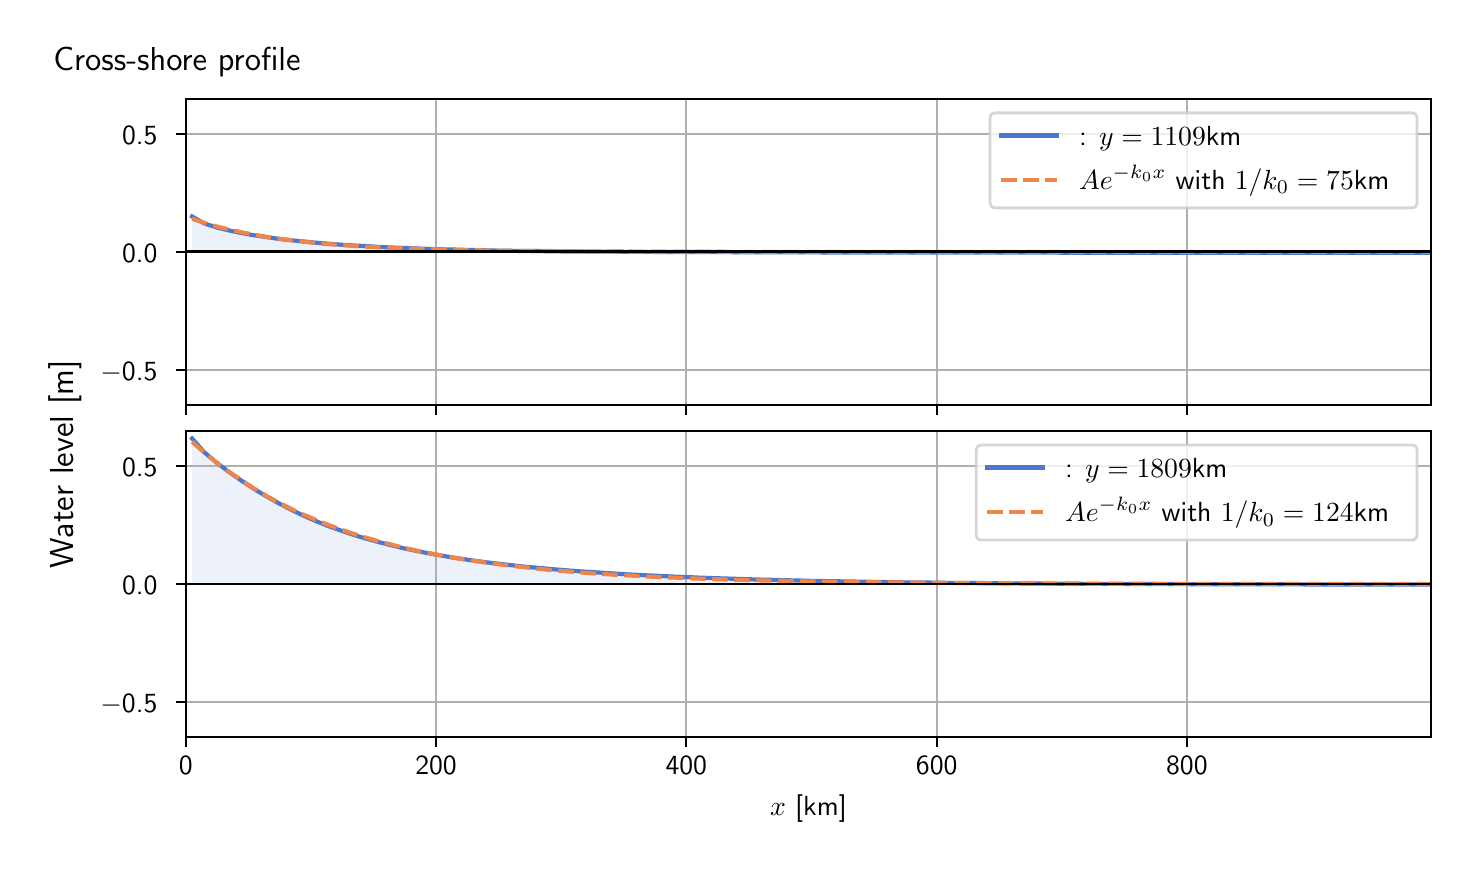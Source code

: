 \begingroup%
\makeatletter%
\begin{pgfpicture}%
\pgfpathrectangle{\pgfpointorigin}{\pgfqpoint{7.117in}{4.068in}}%
\pgfusepath{use as bounding box, clip}%
\begin{pgfscope}%
\pgfsetbuttcap%
\pgfsetmiterjoin%
\definecolor{currentfill}{rgb}{1.0,1.0,1.0}%
\pgfsetfillcolor{currentfill}%
\pgfsetlinewidth{0.0pt}%
\definecolor{currentstroke}{rgb}{1.0,1.0,1.0}%
\pgfsetstrokecolor{currentstroke}%
\pgfsetdash{}{0pt}%
\pgfpathmoveto{\pgfqpoint{0.0in}{0.0in}}%
\pgfpathlineto{\pgfqpoint{7.117in}{0.0in}}%
\pgfpathlineto{\pgfqpoint{7.117in}{4.068in}}%
\pgfpathlineto{\pgfqpoint{0.0in}{4.068in}}%
\pgfpathlineto{\pgfqpoint{0.0in}{0.0in}}%
\pgfpathclose%
\pgfusepath{fill}%
\end{pgfscope}%
\begin{pgfscope}%
\pgfsetbuttcap%
\pgfsetmiterjoin%
\definecolor{currentfill}{rgb}{1.0,1.0,1.0}%
\pgfsetfillcolor{currentfill}%
\pgfsetlinewidth{0.0pt}%
\definecolor{currentstroke}{rgb}{0.0,0.0,0.0}%
\pgfsetstrokecolor{currentstroke}%
\pgfsetstrokeopacity{0.0}%
\pgfsetdash{}{0pt}%
\pgfpathmoveto{\pgfqpoint{0.791in}{2.182in}}%
\pgfpathlineto{\pgfqpoint{7.017in}{2.182in}}%
\pgfpathlineto{\pgfqpoint{7.017in}{3.711in}}%
\pgfpathlineto{\pgfqpoint{0.791in}{3.711in}}%
\pgfpathlineto{\pgfqpoint{0.791in}{2.182in}}%
\pgfpathclose%
\pgfusepath{fill}%
\end{pgfscope}%
\begin{pgfscope}%
\pgfpathrectangle{\pgfqpoint{0.791in}{2.182in}}{\pgfqpoint{6.226in}{1.529in}}%
\pgfusepath{clip}%
\pgfsetbuttcap%
\pgfsetroundjoin%
\definecolor{currentfill}{rgb}{0.282,0.471,0.816}%
\pgfsetfillcolor{currentfill}%
\pgfsetfillopacity{0.1}%
\pgfsetlinewidth{0.0pt}%
\definecolor{currentstroke}{rgb}{0.0,0.0,0.0}%
\pgfsetstrokecolor{currentstroke}%
\pgfsetdash{}{0pt}%
\pgfpathmoveto{\pgfqpoint{0.822in}{2.947in}}%
\pgfpathlineto{\pgfqpoint{0.822in}{3.124in}}%
\pgfpathlineto{\pgfqpoint{0.883in}{3.089in}}%
\pgfpathlineto{\pgfqpoint{0.945in}{3.069in}}%
\pgfpathlineto{\pgfqpoint{1.007in}{3.054in}}%
\pgfpathlineto{\pgfqpoint{1.069in}{3.041in}}%
\pgfpathlineto{\pgfqpoint{1.131in}{3.03in}}%
\pgfpathlineto{\pgfqpoint{1.193in}{3.021in}}%
\pgfpathlineto{\pgfqpoint{1.255in}{3.012in}}%
\pgfpathlineto{\pgfqpoint{1.317in}{3.005in}}%
\pgfpathlineto{\pgfqpoint{1.379in}{2.999in}}%
\pgfpathlineto{\pgfqpoint{1.441in}{2.993in}}%
\pgfpathlineto{\pgfqpoint{1.503in}{2.988in}}%
\pgfpathlineto{\pgfqpoint{1.565in}{2.983in}}%
\pgfpathlineto{\pgfqpoint{1.627in}{2.979in}}%
\pgfpathlineto{\pgfqpoint{1.689in}{2.976in}}%
\pgfpathlineto{\pgfqpoint{1.751in}{2.972in}}%
\pgfpathlineto{\pgfqpoint{1.813in}{2.969in}}%
\pgfpathlineto{\pgfqpoint{1.875in}{2.967in}}%
\pgfpathlineto{\pgfqpoint{1.937in}{2.964in}}%
\pgfpathlineto{\pgfqpoint{1.999in}{2.962in}}%
\pgfpathlineto{\pgfqpoint{2.061in}{2.96in}}%
\pgfpathlineto{\pgfqpoint{2.123in}{2.959in}}%
\pgfpathlineto{\pgfqpoint{2.184in}{2.957in}}%
\pgfpathlineto{\pgfqpoint{2.246in}{2.956in}}%
\pgfpathlineto{\pgfqpoint{2.308in}{2.954in}}%
\pgfpathlineto{\pgfqpoint{2.37in}{2.953in}}%
\pgfpathlineto{\pgfqpoint{2.432in}{2.952in}}%
\pgfpathlineto{\pgfqpoint{2.494in}{2.951in}}%
\pgfpathlineto{\pgfqpoint{2.556in}{2.951in}}%
\pgfpathlineto{\pgfqpoint{2.618in}{2.95in}}%
\pgfpathlineto{\pgfqpoint{2.68in}{2.949in}}%
\pgfpathlineto{\pgfqpoint{2.742in}{2.949in}}%
\pgfpathlineto{\pgfqpoint{2.804in}{2.948in}}%
\pgfpathlineto{\pgfqpoint{2.866in}{2.948in}}%
\pgfpathlineto{\pgfqpoint{2.928in}{2.948in}}%
\pgfpathlineto{\pgfqpoint{2.99in}{2.947in}}%
\pgfpathlineto{\pgfqpoint{3.052in}{2.947in}}%
\pgfpathlineto{\pgfqpoint{3.114in}{2.947in}}%
\pgfpathlineto{\pgfqpoint{3.176in}{2.946in}}%
\pgfpathlineto{\pgfqpoint{3.238in}{2.946in}}%
\pgfpathlineto{\pgfqpoint{3.3in}{2.946in}}%
\pgfpathlineto{\pgfqpoint{3.362in}{2.946in}}%
\pgfpathlineto{\pgfqpoint{3.423in}{2.946in}}%
\pgfpathlineto{\pgfqpoint{3.485in}{2.946in}}%
\pgfpathlineto{\pgfqpoint{3.547in}{2.945in}}%
\pgfpathlineto{\pgfqpoint{3.609in}{2.945in}}%
\pgfpathlineto{\pgfqpoint{3.671in}{2.945in}}%
\pgfpathlineto{\pgfqpoint{3.733in}{2.945in}}%
\pgfpathlineto{\pgfqpoint{3.795in}{2.945in}}%
\pgfpathlineto{\pgfqpoint{3.857in}{2.945in}}%
\pgfpathlineto{\pgfqpoint{3.919in}{2.945in}}%
\pgfpathlineto{\pgfqpoint{3.981in}{2.944in}}%
\pgfpathlineto{\pgfqpoint{4.043in}{2.944in}}%
\pgfpathlineto{\pgfqpoint{4.105in}{2.944in}}%
\pgfpathlineto{\pgfqpoint{4.167in}{2.944in}}%
\pgfpathlineto{\pgfqpoint{4.229in}{2.944in}}%
\pgfpathlineto{\pgfqpoint{4.291in}{2.944in}}%
\pgfpathlineto{\pgfqpoint{4.353in}{2.944in}}%
\pgfpathlineto{\pgfqpoint{4.415in}{2.944in}}%
\pgfpathlineto{\pgfqpoint{4.477in}{2.944in}}%
\pgfpathlineto{\pgfqpoint{4.539in}{2.943in}}%
\pgfpathlineto{\pgfqpoint{4.601in}{2.943in}}%
\pgfpathlineto{\pgfqpoint{4.663in}{2.943in}}%
\pgfpathlineto{\pgfqpoint{4.724in}{2.943in}}%
\pgfpathlineto{\pgfqpoint{4.786in}{2.943in}}%
\pgfpathlineto{\pgfqpoint{4.848in}{2.943in}}%
\pgfpathlineto{\pgfqpoint{4.91in}{2.943in}}%
\pgfpathlineto{\pgfqpoint{4.972in}{2.943in}}%
\pgfpathlineto{\pgfqpoint{5.034in}{2.943in}}%
\pgfpathlineto{\pgfqpoint{5.096in}{2.943in}}%
\pgfpathlineto{\pgfqpoint{5.158in}{2.943in}}%
\pgfpathlineto{\pgfqpoint{5.22in}{2.942in}}%
\pgfpathlineto{\pgfqpoint{5.282in}{2.942in}}%
\pgfpathlineto{\pgfqpoint{5.344in}{2.942in}}%
\pgfpathlineto{\pgfqpoint{5.406in}{2.942in}}%
\pgfpathlineto{\pgfqpoint{5.468in}{2.942in}}%
\pgfpathlineto{\pgfqpoint{5.53in}{2.942in}}%
\pgfpathlineto{\pgfqpoint{5.592in}{2.942in}}%
\pgfpathlineto{\pgfqpoint{5.654in}{2.942in}}%
\pgfpathlineto{\pgfqpoint{5.716in}{2.942in}}%
\pgfpathlineto{\pgfqpoint{5.778in}{2.942in}}%
\pgfpathlineto{\pgfqpoint{5.84in}{2.942in}}%
\pgfpathlineto{\pgfqpoint{5.902in}{2.942in}}%
\pgfpathlineto{\pgfqpoint{5.963in}{2.942in}}%
\pgfpathlineto{\pgfqpoint{6.025in}{2.942in}}%
\pgfpathlineto{\pgfqpoint{6.087in}{2.942in}}%
\pgfpathlineto{\pgfqpoint{6.149in}{2.942in}}%
\pgfpathlineto{\pgfqpoint{6.211in}{2.942in}}%
\pgfpathlineto{\pgfqpoint{6.273in}{2.942in}}%
\pgfpathlineto{\pgfqpoint{6.335in}{2.942in}}%
\pgfpathlineto{\pgfqpoint{6.397in}{2.942in}}%
\pgfpathlineto{\pgfqpoint{6.459in}{2.942in}}%
\pgfpathlineto{\pgfqpoint{6.521in}{2.942in}}%
\pgfpathlineto{\pgfqpoint{6.583in}{2.942in}}%
\pgfpathlineto{\pgfqpoint{6.645in}{2.942in}}%
\pgfpathlineto{\pgfqpoint{6.707in}{2.942in}}%
\pgfpathlineto{\pgfqpoint{6.769in}{2.942in}}%
\pgfpathlineto{\pgfqpoint{6.831in}{2.942in}}%
\pgfpathlineto{\pgfqpoint{6.893in}{2.942in}}%
\pgfpathlineto{\pgfqpoint{6.955in}{2.942in}}%
\pgfpathlineto{\pgfqpoint{7.017in}{2.942in}}%
\pgfpathlineto{\pgfqpoint{7.017in}{2.947in}}%
\pgfpathlineto{\pgfqpoint{7.017in}{2.947in}}%
\pgfpathlineto{\pgfqpoint{6.955in}{2.947in}}%
\pgfpathlineto{\pgfqpoint{6.893in}{2.947in}}%
\pgfpathlineto{\pgfqpoint{6.831in}{2.947in}}%
\pgfpathlineto{\pgfqpoint{6.769in}{2.947in}}%
\pgfpathlineto{\pgfqpoint{6.707in}{2.947in}}%
\pgfpathlineto{\pgfqpoint{6.645in}{2.947in}}%
\pgfpathlineto{\pgfqpoint{6.583in}{2.947in}}%
\pgfpathlineto{\pgfqpoint{6.521in}{2.947in}}%
\pgfpathlineto{\pgfqpoint{6.459in}{2.947in}}%
\pgfpathlineto{\pgfqpoint{6.397in}{2.947in}}%
\pgfpathlineto{\pgfqpoint{6.335in}{2.947in}}%
\pgfpathlineto{\pgfqpoint{6.273in}{2.947in}}%
\pgfpathlineto{\pgfqpoint{6.211in}{2.947in}}%
\pgfpathlineto{\pgfqpoint{6.149in}{2.947in}}%
\pgfpathlineto{\pgfqpoint{6.087in}{2.947in}}%
\pgfpathlineto{\pgfqpoint{6.025in}{2.947in}}%
\pgfpathlineto{\pgfqpoint{5.963in}{2.947in}}%
\pgfpathlineto{\pgfqpoint{5.902in}{2.947in}}%
\pgfpathlineto{\pgfqpoint{5.84in}{2.947in}}%
\pgfpathlineto{\pgfqpoint{5.778in}{2.947in}}%
\pgfpathlineto{\pgfqpoint{5.716in}{2.947in}}%
\pgfpathlineto{\pgfqpoint{5.654in}{2.947in}}%
\pgfpathlineto{\pgfqpoint{5.592in}{2.947in}}%
\pgfpathlineto{\pgfqpoint{5.53in}{2.947in}}%
\pgfpathlineto{\pgfqpoint{5.468in}{2.947in}}%
\pgfpathlineto{\pgfqpoint{5.406in}{2.947in}}%
\pgfpathlineto{\pgfqpoint{5.344in}{2.947in}}%
\pgfpathlineto{\pgfqpoint{5.282in}{2.947in}}%
\pgfpathlineto{\pgfqpoint{5.22in}{2.947in}}%
\pgfpathlineto{\pgfqpoint{5.158in}{2.947in}}%
\pgfpathlineto{\pgfqpoint{5.096in}{2.947in}}%
\pgfpathlineto{\pgfqpoint{5.034in}{2.947in}}%
\pgfpathlineto{\pgfqpoint{4.972in}{2.947in}}%
\pgfpathlineto{\pgfqpoint{4.91in}{2.947in}}%
\pgfpathlineto{\pgfqpoint{4.848in}{2.947in}}%
\pgfpathlineto{\pgfqpoint{4.786in}{2.947in}}%
\pgfpathlineto{\pgfqpoint{4.724in}{2.947in}}%
\pgfpathlineto{\pgfqpoint{4.663in}{2.947in}}%
\pgfpathlineto{\pgfqpoint{4.601in}{2.947in}}%
\pgfpathlineto{\pgfqpoint{4.539in}{2.947in}}%
\pgfpathlineto{\pgfqpoint{4.477in}{2.947in}}%
\pgfpathlineto{\pgfqpoint{4.415in}{2.947in}}%
\pgfpathlineto{\pgfqpoint{4.353in}{2.947in}}%
\pgfpathlineto{\pgfqpoint{4.291in}{2.947in}}%
\pgfpathlineto{\pgfqpoint{4.229in}{2.947in}}%
\pgfpathlineto{\pgfqpoint{4.167in}{2.947in}}%
\pgfpathlineto{\pgfqpoint{4.105in}{2.947in}}%
\pgfpathlineto{\pgfqpoint{4.043in}{2.947in}}%
\pgfpathlineto{\pgfqpoint{3.981in}{2.947in}}%
\pgfpathlineto{\pgfqpoint{3.919in}{2.947in}}%
\pgfpathlineto{\pgfqpoint{3.857in}{2.947in}}%
\pgfpathlineto{\pgfqpoint{3.795in}{2.947in}}%
\pgfpathlineto{\pgfqpoint{3.733in}{2.947in}}%
\pgfpathlineto{\pgfqpoint{3.671in}{2.947in}}%
\pgfpathlineto{\pgfqpoint{3.609in}{2.947in}}%
\pgfpathlineto{\pgfqpoint{3.547in}{2.947in}}%
\pgfpathlineto{\pgfqpoint{3.485in}{2.947in}}%
\pgfpathlineto{\pgfqpoint{3.423in}{2.947in}}%
\pgfpathlineto{\pgfqpoint{3.362in}{2.947in}}%
\pgfpathlineto{\pgfqpoint{3.3in}{2.947in}}%
\pgfpathlineto{\pgfqpoint{3.238in}{2.947in}}%
\pgfpathlineto{\pgfqpoint{3.176in}{2.947in}}%
\pgfpathlineto{\pgfqpoint{3.114in}{2.947in}}%
\pgfpathlineto{\pgfqpoint{3.052in}{2.947in}}%
\pgfpathlineto{\pgfqpoint{2.99in}{2.947in}}%
\pgfpathlineto{\pgfqpoint{2.928in}{2.947in}}%
\pgfpathlineto{\pgfqpoint{2.866in}{2.947in}}%
\pgfpathlineto{\pgfqpoint{2.804in}{2.947in}}%
\pgfpathlineto{\pgfqpoint{2.742in}{2.947in}}%
\pgfpathlineto{\pgfqpoint{2.68in}{2.947in}}%
\pgfpathlineto{\pgfqpoint{2.618in}{2.947in}}%
\pgfpathlineto{\pgfqpoint{2.556in}{2.947in}}%
\pgfpathlineto{\pgfqpoint{2.494in}{2.947in}}%
\pgfpathlineto{\pgfqpoint{2.432in}{2.947in}}%
\pgfpathlineto{\pgfqpoint{2.37in}{2.947in}}%
\pgfpathlineto{\pgfqpoint{2.308in}{2.947in}}%
\pgfpathlineto{\pgfqpoint{2.246in}{2.947in}}%
\pgfpathlineto{\pgfqpoint{2.184in}{2.947in}}%
\pgfpathlineto{\pgfqpoint{2.123in}{2.947in}}%
\pgfpathlineto{\pgfqpoint{2.061in}{2.947in}}%
\pgfpathlineto{\pgfqpoint{1.999in}{2.947in}}%
\pgfpathlineto{\pgfqpoint{1.937in}{2.947in}}%
\pgfpathlineto{\pgfqpoint{1.875in}{2.947in}}%
\pgfpathlineto{\pgfqpoint{1.813in}{2.947in}}%
\pgfpathlineto{\pgfqpoint{1.751in}{2.947in}}%
\pgfpathlineto{\pgfqpoint{1.689in}{2.947in}}%
\pgfpathlineto{\pgfqpoint{1.627in}{2.947in}}%
\pgfpathlineto{\pgfqpoint{1.565in}{2.947in}}%
\pgfpathlineto{\pgfqpoint{1.503in}{2.947in}}%
\pgfpathlineto{\pgfqpoint{1.441in}{2.947in}}%
\pgfpathlineto{\pgfqpoint{1.379in}{2.947in}}%
\pgfpathlineto{\pgfqpoint{1.317in}{2.947in}}%
\pgfpathlineto{\pgfqpoint{1.255in}{2.947in}}%
\pgfpathlineto{\pgfqpoint{1.193in}{2.947in}}%
\pgfpathlineto{\pgfqpoint{1.131in}{2.947in}}%
\pgfpathlineto{\pgfqpoint{1.069in}{2.947in}}%
\pgfpathlineto{\pgfqpoint{1.007in}{2.947in}}%
\pgfpathlineto{\pgfqpoint{0.945in}{2.947in}}%
\pgfpathlineto{\pgfqpoint{0.883in}{2.947in}}%
\pgfpathlineto{\pgfqpoint{0.822in}{2.947in}}%
\pgfpathlineto{\pgfqpoint{0.822in}{2.947in}}%
\pgfpathclose%
\pgfusepath{fill}%
\end{pgfscope}%
\begin{pgfscope}%
\pgfpathrectangle{\pgfqpoint{0.791in}{2.182in}}{\pgfqpoint{6.226in}{1.529in}}%
\pgfusepath{clip}%
\pgfsetrectcap%
\pgfsetroundjoin%
\pgfsetlinewidth{0.803pt}%
\definecolor{currentstroke}{rgb}{0.69,0.69,0.69}%
\pgfsetstrokecolor{currentstroke}%
\pgfsetdash{}{0pt}%
\pgfpathmoveto{\pgfqpoint{0.791in}{2.182in}}%
\pgfpathlineto{\pgfqpoint{0.791in}{3.711in}}%
\pgfusepath{stroke}%
\end{pgfscope}%
\begin{pgfscope}%
\pgfsetbuttcap%
\pgfsetroundjoin%
\definecolor{currentfill}{rgb}{0.0,0.0,0.0}%
\pgfsetfillcolor{currentfill}%
\pgfsetlinewidth{0.803pt}%
\definecolor{currentstroke}{rgb}{0.0,0.0,0.0}%
\pgfsetstrokecolor{currentstroke}%
\pgfsetdash{}{0pt}%
\pgfsys@defobject{currentmarker}{\pgfqpoint{0.0in}{-0.049in}}{\pgfqpoint{0.0in}{0.0in}}{%
\pgfpathmoveto{\pgfqpoint{0.0in}{0.0in}}%
\pgfpathlineto{\pgfqpoint{0.0in}{-0.049in}}%
\pgfusepath{stroke,fill}%
}%
\begin{pgfscope}%
\pgfsys@transformshift{0.791in}{2.182in}%
\pgfsys@useobject{currentmarker}{}%
\end{pgfscope}%
\end{pgfscope}%
\begin{pgfscope}%
\pgfpathrectangle{\pgfqpoint{0.791in}{2.182in}}{\pgfqpoint{6.226in}{1.529in}}%
\pgfusepath{clip}%
\pgfsetrectcap%
\pgfsetroundjoin%
\pgfsetlinewidth{0.803pt}%
\definecolor{currentstroke}{rgb}{0.69,0.69,0.69}%
\pgfsetstrokecolor{currentstroke}%
\pgfsetdash{}{0pt}%
\pgfpathmoveto{\pgfqpoint{2.042in}{2.182in}}%
\pgfpathlineto{\pgfqpoint{2.042in}{3.711in}}%
\pgfusepath{stroke}%
\end{pgfscope}%
\begin{pgfscope}%
\pgfsetbuttcap%
\pgfsetroundjoin%
\definecolor{currentfill}{rgb}{0.0,0.0,0.0}%
\pgfsetfillcolor{currentfill}%
\pgfsetlinewidth{0.803pt}%
\definecolor{currentstroke}{rgb}{0.0,0.0,0.0}%
\pgfsetstrokecolor{currentstroke}%
\pgfsetdash{}{0pt}%
\pgfsys@defobject{currentmarker}{\pgfqpoint{0.0in}{-0.049in}}{\pgfqpoint{0.0in}{0.0in}}{%
\pgfpathmoveto{\pgfqpoint{0.0in}{0.0in}}%
\pgfpathlineto{\pgfqpoint{0.0in}{-0.049in}}%
\pgfusepath{stroke,fill}%
}%
\begin{pgfscope}%
\pgfsys@transformshift{2.042in}{2.182in}%
\pgfsys@useobject{currentmarker}{}%
\end{pgfscope}%
\end{pgfscope}%
\begin{pgfscope}%
\pgfpathrectangle{\pgfqpoint{0.791in}{2.182in}}{\pgfqpoint{6.226in}{1.529in}}%
\pgfusepath{clip}%
\pgfsetrectcap%
\pgfsetroundjoin%
\pgfsetlinewidth{0.803pt}%
\definecolor{currentstroke}{rgb}{0.69,0.69,0.69}%
\pgfsetstrokecolor{currentstroke}%
\pgfsetdash{}{0pt}%
\pgfpathmoveto{\pgfqpoint{3.293in}{2.182in}}%
\pgfpathlineto{\pgfqpoint{3.293in}{3.711in}}%
\pgfusepath{stroke}%
\end{pgfscope}%
\begin{pgfscope}%
\pgfsetbuttcap%
\pgfsetroundjoin%
\definecolor{currentfill}{rgb}{0.0,0.0,0.0}%
\pgfsetfillcolor{currentfill}%
\pgfsetlinewidth{0.803pt}%
\definecolor{currentstroke}{rgb}{0.0,0.0,0.0}%
\pgfsetstrokecolor{currentstroke}%
\pgfsetdash{}{0pt}%
\pgfsys@defobject{currentmarker}{\pgfqpoint{0.0in}{-0.049in}}{\pgfqpoint{0.0in}{0.0in}}{%
\pgfpathmoveto{\pgfqpoint{0.0in}{0.0in}}%
\pgfpathlineto{\pgfqpoint{0.0in}{-0.049in}}%
\pgfusepath{stroke,fill}%
}%
\begin{pgfscope}%
\pgfsys@transformshift{3.293in}{2.182in}%
\pgfsys@useobject{currentmarker}{}%
\end{pgfscope}%
\end{pgfscope}%
\begin{pgfscope}%
\pgfpathrectangle{\pgfqpoint{0.791in}{2.182in}}{\pgfqpoint{6.226in}{1.529in}}%
\pgfusepath{clip}%
\pgfsetrectcap%
\pgfsetroundjoin%
\pgfsetlinewidth{0.803pt}%
\definecolor{currentstroke}{rgb}{0.69,0.69,0.69}%
\pgfsetstrokecolor{currentstroke}%
\pgfsetdash{}{0pt}%
\pgfpathmoveto{\pgfqpoint{4.545in}{2.182in}}%
\pgfpathlineto{\pgfqpoint{4.545in}{3.711in}}%
\pgfusepath{stroke}%
\end{pgfscope}%
\begin{pgfscope}%
\pgfsetbuttcap%
\pgfsetroundjoin%
\definecolor{currentfill}{rgb}{0.0,0.0,0.0}%
\pgfsetfillcolor{currentfill}%
\pgfsetlinewidth{0.803pt}%
\definecolor{currentstroke}{rgb}{0.0,0.0,0.0}%
\pgfsetstrokecolor{currentstroke}%
\pgfsetdash{}{0pt}%
\pgfsys@defobject{currentmarker}{\pgfqpoint{0.0in}{-0.049in}}{\pgfqpoint{0.0in}{0.0in}}{%
\pgfpathmoveto{\pgfqpoint{0.0in}{0.0in}}%
\pgfpathlineto{\pgfqpoint{0.0in}{-0.049in}}%
\pgfusepath{stroke,fill}%
}%
\begin{pgfscope}%
\pgfsys@transformshift{4.545in}{2.182in}%
\pgfsys@useobject{currentmarker}{}%
\end{pgfscope}%
\end{pgfscope}%
\begin{pgfscope}%
\pgfpathrectangle{\pgfqpoint{0.791in}{2.182in}}{\pgfqpoint{6.226in}{1.529in}}%
\pgfusepath{clip}%
\pgfsetrectcap%
\pgfsetroundjoin%
\pgfsetlinewidth{0.803pt}%
\definecolor{currentstroke}{rgb}{0.69,0.69,0.69}%
\pgfsetstrokecolor{currentstroke}%
\pgfsetdash{}{0pt}%
\pgfpathmoveto{\pgfqpoint{5.796in}{2.182in}}%
\pgfpathlineto{\pgfqpoint{5.796in}{3.711in}}%
\pgfusepath{stroke}%
\end{pgfscope}%
\begin{pgfscope}%
\pgfsetbuttcap%
\pgfsetroundjoin%
\definecolor{currentfill}{rgb}{0.0,0.0,0.0}%
\pgfsetfillcolor{currentfill}%
\pgfsetlinewidth{0.803pt}%
\definecolor{currentstroke}{rgb}{0.0,0.0,0.0}%
\pgfsetstrokecolor{currentstroke}%
\pgfsetdash{}{0pt}%
\pgfsys@defobject{currentmarker}{\pgfqpoint{0.0in}{-0.049in}}{\pgfqpoint{0.0in}{0.0in}}{%
\pgfpathmoveto{\pgfqpoint{0.0in}{0.0in}}%
\pgfpathlineto{\pgfqpoint{0.0in}{-0.049in}}%
\pgfusepath{stroke,fill}%
}%
\begin{pgfscope}%
\pgfsys@transformshift{5.796in}{2.182in}%
\pgfsys@useobject{currentmarker}{}%
\end{pgfscope}%
\end{pgfscope}%
\begin{pgfscope}%
\pgfpathrectangle{\pgfqpoint{0.791in}{2.182in}}{\pgfqpoint{6.226in}{1.529in}}%
\pgfusepath{clip}%
\pgfsetrectcap%
\pgfsetroundjoin%
\pgfsetlinewidth{0.803pt}%
\definecolor{currentstroke}{rgb}{0.69,0.69,0.69}%
\pgfsetstrokecolor{currentstroke}%
\pgfsetdash{}{0pt}%
\pgfpathmoveto{\pgfqpoint{0.791in}{2.358in}}%
\pgfpathlineto{\pgfqpoint{7.017in}{2.358in}}%
\pgfusepath{stroke}%
\end{pgfscope}%
\begin{pgfscope}%
\pgfsetbuttcap%
\pgfsetroundjoin%
\definecolor{currentfill}{rgb}{0.0,0.0,0.0}%
\pgfsetfillcolor{currentfill}%
\pgfsetlinewidth{0.803pt}%
\definecolor{currentstroke}{rgb}{0.0,0.0,0.0}%
\pgfsetstrokecolor{currentstroke}%
\pgfsetdash{}{0pt}%
\pgfsys@defobject{currentmarker}{\pgfqpoint{-0.049in}{0.0in}}{\pgfqpoint{-0.0in}{0.0in}}{%
\pgfpathmoveto{\pgfqpoint{-0.0in}{0.0in}}%
\pgfpathlineto{\pgfqpoint{-0.049in}{0.0in}}%
\pgfusepath{stroke,fill}%
}%
\begin{pgfscope}%
\pgfsys@transformshift{0.791in}{2.358in}%
\pgfsys@useobject{currentmarker}{}%
\end{pgfscope}%
\end{pgfscope}%
\begin{pgfscope}%
\definecolor{textcolor}{rgb}{0.0,0.0,0.0}%
\pgfsetstrokecolor{textcolor}%
\pgfsetfillcolor{textcolor}%
\pgftext[x=0.364in, y=2.305in, left, base]{\color{textcolor}\sffamily\fontsize{10.0}{12.0}\selectfont \ensuremath{-}0.5}%
\end{pgfscope}%
\begin{pgfscope}%
\pgfpathrectangle{\pgfqpoint{0.791in}{2.182in}}{\pgfqpoint{6.226in}{1.529in}}%
\pgfusepath{clip}%
\pgfsetrectcap%
\pgfsetroundjoin%
\pgfsetlinewidth{0.803pt}%
\definecolor{currentstroke}{rgb}{0.69,0.69,0.69}%
\pgfsetstrokecolor{currentstroke}%
\pgfsetdash{}{0pt}%
\pgfpathmoveto{\pgfqpoint{0.791in}{2.947in}}%
\pgfpathlineto{\pgfqpoint{7.017in}{2.947in}}%
\pgfusepath{stroke}%
\end{pgfscope}%
\begin{pgfscope}%
\pgfsetbuttcap%
\pgfsetroundjoin%
\definecolor{currentfill}{rgb}{0.0,0.0,0.0}%
\pgfsetfillcolor{currentfill}%
\pgfsetlinewidth{0.803pt}%
\definecolor{currentstroke}{rgb}{0.0,0.0,0.0}%
\pgfsetstrokecolor{currentstroke}%
\pgfsetdash{}{0pt}%
\pgfsys@defobject{currentmarker}{\pgfqpoint{-0.049in}{0.0in}}{\pgfqpoint{-0.0in}{0.0in}}{%
\pgfpathmoveto{\pgfqpoint{-0.0in}{0.0in}}%
\pgfpathlineto{\pgfqpoint{-0.049in}{0.0in}}%
\pgfusepath{stroke,fill}%
}%
\begin{pgfscope}%
\pgfsys@transformshift{0.791in}{2.947in}%
\pgfsys@useobject{currentmarker}{}%
\end{pgfscope}%
\end{pgfscope}%
\begin{pgfscope}%
\definecolor{textcolor}{rgb}{0.0,0.0,0.0}%
\pgfsetstrokecolor{textcolor}%
\pgfsetfillcolor{textcolor}%
\pgftext[x=0.472in, y=2.894in, left, base]{\color{textcolor}\sffamily\fontsize{10.0}{12.0}\selectfont 0.0}%
\end{pgfscope}%
\begin{pgfscope}%
\pgfpathrectangle{\pgfqpoint{0.791in}{2.182in}}{\pgfqpoint{6.226in}{1.529in}}%
\pgfusepath{clip}%
\pgfsetrectcap%
\pgfsetroundjoin%
\pgfsetlinewidth{0.803pt}%
\definecolor{currentstroke}{rgb}{0.69,0.69,0.69}%
\pgfsetstrokecolor{currentstroke}%
\pgfsetdash{}{0pt}%
\pgfpathmoveto{\pgfqpoint{0.791in}{3.536in}}%
\pgfpathlineto{\pgfqpoint{7.017in}{3.536in}}%
\pgfusepath{stroke}%
\end{pgfscope}%
\begin{pgfscope}%
\pgfsetbuttcap%
\pgfsetroundjoin%
\definecolor{currentfill}{rgb}{0.0,0.0,0.0}%
\pgfsetfillcolor{currentfill}%
\pgfsetlinewidth{0.803pt}%
\definecolor{currentstroke}{rgb}{0.0,0.0,0.0}%
\pgfsetstrokecolor{currentstroke}%
\pgfsetdash{}{0pt}%
\pgfsys@defobject{currentmarker}{\pgfqpoint{-0.049in}{0.0in}}{\pgfqpoint{-0.0in}{0.0in}}{%
\pgfpathmoveto{\pgfqpoint{-0.0in}{0.0in}}%
\pgfpathlineto{\pgfqpoint{-0.049in}{0.0in}}%
\pgfusepath{stroke,fill}%
}%
\begin{pgfscope}%
\pgfsys@transformshift{0.791in}{3.536in}%
\pgfsys@useobject{currentmarker}{}%
\end{pgfscope}%
\end{pgfscope}%
\begin{pgfscope}%
\definecolor{textcolor}{rgb}{0.0,0.0,0.0}%
\pgfsetstrokecolor{textcolor}%
\pgfsetfillcolor{textcolor}%
\pgftext[x=0.472in, y=3.483in, left, base]{\color{textcolor}\sffamily\fontsize{10.0}{12.0}\selectfont 0.5}%
\end{pgfscope}%
\begin{pgfscope}%
\pgfpathrectangle{\pgfqpoint{0.791in}{2.182in}}{\pgfqpoint{6.226in}{1.529in}}%
\pgfusepath{clip}%
\pgfsetrectcap%
\pgfsetroundjoin%
\pgfsetlinewidth{1.506pt}%
\definecolor{currentstroke}{rgb}{0.282,0.471,0.816}%
\pgfsetstrokecolor{currentstroke}%
\pgfsetdash{}{0pt}%
\pgfpathmoveto{\pgfqpoint{0.822in}{3.124in}}%
\pgfpathlineto{\pgfqpoint{0.883in}{3.089in}}%
\pgfpathlineto{\pgfqpoint{0.945in}{3.069in}}%
\pgfpathlineto{\pgfqpoint{1.007in}{3.054in}}%
\pgfpathlineto{\pgfqpoint{1.069in}{3.041in}}%
\pgfpathlineto{\pgfqpoint{1.131in}{3.03in}}%
\pgfpathlineto{\pgfqpoint{1.193in}{3.021in}}%
\pgfpathlineto{\pgfqpoint{1.255in}{3.012in}}%
\pgfpathlineto{\pgfqpoint{1.317in}{3.005in}}%
\pgfpathlineto{\pgfqpoint{1.379in}{2.999in}}%
\pgfpathlineto{\pgfqpoint{1.441in}{2.993in}}%
\pgfpathlineto{\pgfqpoint{1.503in}{2.988in}}%
\pgfpathlineto{\pgfqpoint{1.565in}{2.983in}}%
\pgfpathlineto{\pgfqpoint{1.627in}{2.979in}}%
\pgfpathlineto{\pgfqpoint{1.689in}{2.976in}}%
\pgfpathlineto{\pgfqpoint{1.751in}{2.972in}}%
\pgfpathlineto{\pgfqpoint{1.813in}{2.969in}}%
\pgfpathlineto{\pgfqpoint{1.875in}{2.967in}}%
\pgfpathlineto{\pgfqpoint{1.937in}{2.964in}}%
\pgfpathlineto{\pgfqpoint{1.999in}{2.962in}}%
\pgfpathlineto{\pgfqpoint{2.061in}{2.96in}}%
\pgfpathlineto{\pgfqpoint{2.123in}{2.959in}}%
\pgfpathlineto{\pgfqpoint{2.184in}{2.957in}}%
\pgfpathlineto{\pgfqpoint{2.246in}{2.956in}}%
\pgfpathlineto{\pgfqpoint{2.308in}{2.954in}}%
\pgfpathlineto{\pgfqpoint{2.37in}{2.953in}}%
\pgfpathlineto{\pgfqpoint{2.432in}{2.952in}}%
\pgfpathlineto{\pgfqpoint{2.494in}{2.951in}}%
\pgfpathlineto{\pgfqpoint{2.556in}{2.951in}}%
\pgfpathlineto{\pgfqpoint{2.618in}{2.95in}}%
\pgfpathlineto{\pgfqpoint{2.68in}{2.949in}}%
\pgfpathlineto{\pgfqpoint{2.742in}{2.949in}}%
\pgfpathlineto{\pgfqpoint{2.804in}{2.948in}}%
\pgfpathlineto{\pgfqpoint{2.866in}{2.948in}}%
\pgfpathlineto{\pgfqpoint{2.928in}{2.948in}}%
\pgfpathlineto{\pgfqpoint{2.99in}{2.947in}}%
\pgfpathlineto{\pgfqpoint{3.052in}{2.947in}}%
\pgfpathlineto{\pgfqpoint{3.114in}{2.947in}}%
\pgfpathlineto{\pgfqpoint{3.176in}{2.946in}}%
\pgfpathlineto{\pgfqpoint{3.238in}{2.946in}}%
\pgfpathlineto{\pgfqpoint{3.3in}{2.946in}}%
\pgfpathlineto{\pgfqpoint{3.362in}{2.946in}}%
\pgfpathlineto{\pgfqpoint{3.423in}{2.946in}}%
\pgfpathlineto{\pgfqpoint{3.485in}{2.946in}}%
\pgfpathlineto{\pgfqpoint{3.547in}{2.945in}}%
\pgfpathlineto{\pgfqpoint{3.609in}{2.945in}}%
\pgfpathlineto{\pgfqpoint{3.671in}{2.945in}}%
\pgfpathlineto{\pgfqpoint{3.733in}{2.945in}}%
\pgfpathlineto{\pgfqpoint{3.795in}{2.945in}}%
\pgfpathlineto{\pgfqpoint{3.857in}{2.945in}}%
\pgfpathlineto{\pgfqpoint{3.919in}{2.945in}}%
\pgfpathlineto{\pgfqpoint{3.981in}{2.944in}}%
\pgfpathlineto{\pgfqpoint{4.043in}{2.944in}}%
\pgfpathlineto{\pgfqpoint{4.105in}{2.944in}}%
\pgfpathlineto{\pgfqpoint{4.167in}{2.944in}}%
\pgfpathlineto{\pgfqpoint{4.229in}{2.944in}}%
\pgfpathlineto{\pgfqpoint{4.291in}{2.944in}}%
\pgfpathlineto{\pgfqpoint{4.353in}{2.944in}}%
\pgfpathlineto{\pgfqpoint{4.415in}{2.944in}}%
\pgfpathlineto{\pgfqpoint{4.477in}{2.944in}}%
\pgfpathlineto{\pgfqpoint{4.539in}{2.943in}}%
\pgfpathlineto{\pgfqpoint{4.601in}{2.943in}}%
\pgfpathlineto{\pgfqpoint{4.663in}{2.943in}}%
\pgfpathlineto{\pgfqpoint{4.724in}{2.943in}}%
\pgfpathlineto{\pgfqpoint{4.786in}{2.943in}}%
\pgfpathlineto{\pgfqpoint{4.848in}{2.943in}}%
\pgfpathlineto{\pgfqpoint{4.91in}{2.943in}}%
\pgfpathlineto{\pgfqpoint{4.972in}{2.943in}}%
\pgfpathlineto{\pgfqpoint{5.034in}{2.943in}}%
\pgfpathlineto{\pgfqpoint{5.096in}{2.943in}}%
\pgfpathlineto{\pgfqpoint{5.158in}{2.943in}}%
\pgfpathlineto{\pgfqpoint{5.22in}{2.942in}}%
\pgfpathlineto{\pgfqpoint{5.282in}{2.942in}}%
\pgfpathlineto{\pgfqpoint{5.344in}{2.942in}}%
\pgfpathlineto{\pgfqpoint{5.406in}{2.942in}}%
\pgfpathlineto{\pgfqpoint{5.468in}{2.942in}}%
\pgfpathlineto{\pgfqpoint{5.53in}{2.942in}}%
\pgfpathlineto{\pgfqpoint{5.592in}{2.942in}}%
\pgfpathlineto{\pgfqpoint{5.654in}{2.942in}}%
\pgfpathlineto{\pgfqpoint{5.716in}{2.942in}}%
\pgfpathlineto{\pgfqpoint{5.778in}{2.942in}}%
\pgfpathlineto{\pgfqpoint{5.84in}{2.942in}}%
\pgfpathlineto{\pgfqpoint{5.902in}{2.942in}}%
\pgfpathlineto{\pgfqpoint{5.963in}{2.942in}}%
\pgfpathlineto{\pgfqpoint{6.025in}{2.942in}}%
\pgfpathlineto{\pgfqpoint{6.087in}{2.942in}}%
\pgfpathlineto{\pgfqpoint{6.149in}{2.942in}}%
\pgfpathlineto{\pgfqpoint{6.211in}{2.942in}}%
\pgfpathlineto{\pgfqpoint{6.273in}{2.942in}}%
\pgfpathlineto{\pgfqpoint{6.335in}{2.942in}}%
\pgfpathlineto{\pgfqpoint{6.397in}{2.942in}}%
\pgfpathlineto{\pgfqpoint{6.459in}{2.942in}}%
\pgfpathlineto{\pgfqpoint{6.521in}{2.942in}}%
\pgfpathlineto{\pgfqpoint{6.583in}{2.942in}}%
\pgfpathlineto{\pgfqpoint{6.645in}{2.942in}}%
\pgfpathlineto{\pgfqpoint{6.707in}{2.942in}}%
\pgfpathlineto{\pgfqpoint{6.769in}{2.942in}}%
\pgfpathlineto{\pgfqpoint{6.831in}{2.942in}}%
\pgfpathlineto{\pgfqpoint{6.893in}{2.942in}}%
\pgfpathlineto{\pgfqpoint{6.955in}{2.942in}}%
\pgfpathlineto{\pgfqpoint{7.017in}{2.942in}}%
\pgfusepath{stroke}%
\end{pgfscope}%
\begin{pgfscope}%
\pgfpathrectangle{\pgfqpoint{0.791in}{2.182in}}{\pgfqpoint{6.226in}{1.529in}}%
\pgfusepath{clip}%
\pgfsetbuttcap%
\pgfsetroundjoin%
\pgfsetlinewidth{1.506pt}%
\definecolor{currentstroke}{rgb}{0.933,0.522,0.29}%
\pgfsetstrokecolor{currentstroke}%
\pgfsetdash{{5.55pt}{2.4pt}}{0.0pt}%
\pgfpathmoveto{\pgfqpoint{0.822in}{3.113in}}%
\pgfpathlineto{\pgfqpoint{0.883in}{3.092in}}%
\pgfpathlineto{\pgfqpoint{0.945in}{3.074in}}%
\pgfpathlineto{\pgfqpoint{1.007in}{3.059in}}%
\pgfpathlineto{\pgfqpoint{1.069in}{3.045in}}%
\pgfpathlineto{\pgfqpoint{1.131in}{3.033in}}%
\pgfpathlineto{\pgfqpoint{1.193in}{3.022in}}%
\pgfpathlineto{\pgfqpoint{1.255in}{3.013in}}%
\pgfpathlineto{\pgfqpoint{1.317in}{3.005in}}%
\pgfpathlineto{\pgfqpoint{1.379in}{2.998in}}%
\pgfpathlineto{\pgfqpoint{1.441in}{2.991in}}%
\pgfpathlineto{\pgfqpoint{1.503in}{2.986in}}%
\pgfpathlineto{\pgfqpoint{1.565in}{2.981in}}%
\pgfpathlineto{\pgfqpoint{1.627in}{2.977in}}%
\pgfpathlineto{\pgfqpoint{1.689in}{2.973in}}%
\pgfpathlineto{\pgfqpoint{1.751in}{2.97in}}%
\pgfpathlineto{\pgfqpoint{1.813in}{2.967in}}%
\pgfpathlineto{\pgfqpoint{1.875in}{2.965in}}%
\pgfpathlineto{\pgfqpoint{1.937in}{2.962in}}%
\pgfpathlineto{\pgfqpoint{1.999in}{2.961in}}%
\pgfpathlineto{\pgfqpoint{2.061in}{2.959in}}%
\pgfpathlineto{\pgfqpoint{2.123in}{2.957in}}%
\pgfpathlineto{\pgfqpoint{2.184in}{2.956in}}%
\pgfpathlineto{\pgfqpoint{2.246in}{2.955in}}%
\pgfpathlineto{\pgfqpoint{2.308in}{2.954in}}%
\pgfpathlineto{\pgfqpoint{2.37in}{2.953in}}%
\pgfpathlineto{\pgfqpoint{2.432in}{2.952in}}%
\pgfpathlineto{\pgfqpoint{2.494in}{2.952in}}%
\pgfpathlineto{\pgfqpoint{2.556in}{2.951in}}%
\pgfpathlineto{\pgfqpoint{2.618in}{2.951in}}%
\pgfpathlineto{\pgfqpoint{2.68in}{2.95in}}%
\pgfpathlineto{\pgfqpoint{2.742in}{2.95in}}%
\pgfpathlineto{\pgfqpoint{2.804in}{2.949in}}%
\pgfpathlineto{\pgfqpoint{2.866in}{2.949in}}%
\pgfpathlineto{\pgfqpoint{2.928in}{2.949in}}%
\pgfpathlineto{\pgfqpoint{2.99in}{2.949in}}%
\pgfpathlineto{\pgfqpoint{3.052in}{2.948in}}%
\pgfpathlineto{\pgfqpoint{3.114in}{2.948in}}%
\pgfpathlineto{\pgfqpoint{3.176in}{2.948in}}%
\pgfpathlineto{\pgfqpoint{3.238in}{2.948in}}%
\pgfpathlineto{\pgfqpoint{3.3in}{2.948in}}%
\pgfpathlineto{\pgfqpoint{3.362in}{2.948in}}%
\pgfpathlineto{\pgfqpoint{3.423in}{2.948in}}%
\pgfpathlineto{\pgfqpoint{3.485in}{2.947in}}%
\pgfpathlineto{\pgfqpoint{3.547in}{2.947in}}%
\pgfpathlineto{\pgfqpoint{3.609in}{2.947in}}%
\pgfpathlineto{\pgfqpoint{3.671in}{2.947in}}%
\pgfpathlineto{\pgfqpoint{3.733in}{2.947in}}%
\pgfpathlineto{\pgfqpoint{3.795in}{2.947in}}%
\pgfpathlineto{\pgfqpoint{3.857in}{2.947in}}%
\pgfpathlineto{\pgfqpoint{3.919in}{2.947in}}%
\pgfpathlineto{\pgfqpoint{3.981in}{2.947in}}%
\pgfpathlineto{\pgfqpoint{4.043in}{2.947in}}%
\pgfpathlineto{\pgfqpoint{4.105in}{2.947in}}%
\pgfpathlineto{\pgfqpoint{4.167in}{2.947in}}%
\pgfpathlineto{\pgfqpoint{4.229in}{2.947in}}%
\pgfpathlineto{\pgfqpoint{4.291in}{2.947in}}%
\pgfpathlineto{\pgfqpoint{4.353in}{2.947in}}%
\pgfpathlineto{\pgfqpoint{4.415in}{2.947in}}%
\pgfpathlineto{\pgfqpoint{4.477in}{2.947in}}%
\pgfpathlineto{\pgfqpoint{4.539in}{2.947in}}%
\pgfpathlineto{\pgfqpoint{4.601in}{2.947in}}%
\pgfpathlineto{\pgfqpoint{4.663in}{2.947in}}%
\pgfpathlineto{\pgfqpoint{4.724in}{2.947in}}%
\pgfpathlineto{\pgfqpoint{4.786in}{2.947in}}%
\pgfpathlineto{\pgfqpoint{4.848in}{2.947in}}%
\pgfpathlineto{\pgfqpoint{4.91in}{2.947in}}%
\pgfpathlineto{\pgfqpoint{4.972in}{2.947in}}%
\pgfpathlineto{\pgfqpoint{5.034in}{2.947in}}%
\pgfpathlineto{\pgfqpoint{5.096in}{2.947in}}%
\pgfpathlineto{\pgfqpoint{5.158in}{2.947in}}%
\pgfpathlineto{\pgfqpoint{5.22in}{2.947in}}%
\pgfpathlineto{\pgfqpoint{5.282in}{2.947in}}%
\pgfpathlineto{\pgfqpoint{5.344in}{2.947in}}%
\pgfpathlineto{\pgfqpoint{5.406in}{2.947in}}%
\pgfpathlineto{\pgfqpoint{5.468in}{2.947in}}%
\pgfpathlineto{\pgfqpoint{5.53in}{2.947in}}%
\pgfpathlineto{\pgfqpoint{5.592in}{2.947in}}%
\pgfpathlineto{\pgfqpoint{5.654in}{2.947in}}%
\pgfpathlineto{\pgfqpoint{5.716in}{2.947in}}%
\pgfpathlineto{\pgfqpoint{5.778in}{2.947in}}%
\pgfpathlineto{\pgfqpoint{5.84in}{2.947in}}%
\pgfpathlineto{\pgfqpoint{5.902in}{2.947in}}%
\pgfpathlineto{\pgfqpoint{5.963in}{2.947in}}%
\pgfpathlineto{\pgfqpoint{6.025in}{2.947in}}%
\pgfpathlineto{\pgfqpoint{6.087in}{2.947in}}%
\pgfpathlineto{\pgfqpoint{6.149in}{2.947in}}%
\pgfpathlineto{\pgfqpoint{6.211in}{2.947in}}%
\pgfpathlineto{\pgfqpoint{6.273in}{2.947in}}%
\pgfpathlineto{\pgfqpoint{6.335in}{2.947in}}%
\pgfpathlineto{\pgfqpoint{6.397in}{2.947in}}%
\pgfpathlineto{\pgfqpoint{6.459in}{2.947in}}%
\pgfpathlineto{\pgfqpoint{6.521in}{2.947in}}%
\pgfpathlineto{\pgfqpoint{6.583in}{2.947in}}%
\pgfpathlineto{\pgfqpoint{6.645in}{2.947in}}%
\pgfpathlineto{\pgfqpoint{6.707in}{2.947in}}%
\pgfpathlineto{\pgfqpoint{6.769in}{2.947in}}%
\pgfpathlineto{\pgfqpoint{6.831in}{2.947in}}%
\pgfpathlineto{\pgfqpoint{6.893in}{2.947in}}%
\pgfpathlineto{\pgfqpoint{6.955in}{2.947in}}%
\pgfpathlineto{\pgfqpoint{7.017in}{2.947in}}%
\pgfusepath{stroke}%
\end{pgfscope}%
\begin{pgfscope}%
\pgfpathrectangle{\pgfqpoint{0.791in}{2.182in}}{\pgfqpoint{6.226in}{1.529in}}%
\pgfusepath{clip}%
\pgfsetrectcap%
\pgfsetroundjoin%
\pgfsetlinewidth{1.004pt}%
\definecolor{currentstroke}{rgb}{0.0,0.0,0.0}%
\pgfsetstrokecolor{currentstroke}%
\pgfsetdash{}{0pt}%
\pgfpathmoveto{\pgfqpoint{0.791in}{2.947in}}%
\pgfpathlineto{\pgfqpoint{7.017in}{2.947in}}%
\pgfusepath{stroke}%
\end{pgfscope}%
\begin{pgfscope}%
\pgfpathrectangle{\pgfqpoint{0.791in}{2.182in}}{\pgfqpoint{6.226in}{1.529in}}%
\pgfusepath{clip}%
\pgfsetrectcap%
\pgfsetroundjoin%
\pgfsetlinewidth{1.004pt}%
\definecolor{currentstroke}{rgb}{0.0,0.0,0.0}%
\pgfsetstrokecolor{currentstroke}%
\pgfsetstrokeopacity{0.5}%
\pgfsetdash{}{0pt}%
\pgfpathmoveto{\pgfqpoint{0.791in}{2.182in}}%
\pgfpathlineto{\pgfqpoint{0.791in}{3.711in}}%
\pgfusepath{stroke}%
\end{pgfscope}%
\begin{pgfscope}%
\pgfsetrectcap%
\pgfsetmiterjoin%
\pgfsetlinewidth{0.803pt}%
\definecolor{currentstroke}{rgb}{0.0,0.0,0.0}%
\pgfsetstrokecolor{currentstroke}%
\pgfsetdash{}{0pt}%
\pgfpathmoveto{\pgfqpoint{0.791in}{2.182in}}%
\pgfpathlineto{\pgfqpoint{0.791in}{3.711in}}%
\pgfusepath{stroke}%
\end{pgfscope}%
\begin{pgfscope}%
\pgfsetrectcap%
\pgfsetmiterjoin%
\pgfsetlinewidth{0.803pt}%
\definecolor{currentstroke}{rgb}{0.0,0.0,0.0}%
\pgfsetstrokecolor{currentstroke}%
\pgfsetdash{}{0pt}%
\pgfpathmoveto{\pgfqpoint{7.017in}{2.182in}}%
\pgfpathlineto{\pgfqpoint{7.017in}{3.711in}}%
\pgfusepath{stroke}%
\end{pgfscope}%
\begin{pgfscope}%
\pgfsetrectcap%
\pgfsetmiterjoin%
\pgfsetlinewidth{0.803pt}%
\definecolor{currentstroke}{rgb}{0.0,0.0,0.0}%
\pgfsetstrokecolor{currentstroke}%
\pgfsetdash{}{0pt}%
\pgfpathmoveto{\pgfqpoint{0.791in}{2.182in}}%
\pgfpathlineto{\pgfqpoint{7.017in}{2.182in}}%
\pgfusepath{stroke}%
\end{pgfscope}%
\begin{pgfscope}%
\pgfsetrectcap%
\pgfsetmiterjoin%
\pgfsetlinewidth{0.803pt}%
\definecolor{currentstroke}{rgb}{0.0,0.0,0.0}%
\pgfsetstrokecolor{currentstroke}%
\pgfsetdash{}{0pt}%
\pgfpathmoveto{\pgfqpoint{0.791in}{3.711in}}%
\pgfpathlineto{\pgfqpoint{7.017in}{3.711in}}%
\pgfusepath{stroke}%
\end{pgfscope}%
\begin{pgfscope}%
\pgfsetbuttcap%
\pgfsetmiterjoin%
\definecolor{currentfill}{rgb}{1.0,1.0,1.0}%
\pgfsetfillcolor{currentfill}%
\pgfsetfillopacity{0.8}%
\pgfsetlinewidth{1.004pt}%
\definecolor{currentstroke}{rgb}{0.8,0.8,0.8}%
\pgfsetstrokecolor{currentstroke}%
\pgfsetstrokeopacity{0.8}%
\pgfsetdash{}{0pt}%
\pgfpathmoveto{\pgfqpoint{4.84in}{3.167in}}%
\pgfpathlineto{\pgfqpoint{6.919in}{3.167in}}%
\pgfpathquadraticcurveto{\pgfqpoint{6.947in}{3.167in}}{\pgfqpoint{6.947in}{3.195in}}%
\pgfpathlineto{\pgfqpoint{6.947in}{3.614in}}%
\pgfpathquadraticcurveto{\pgfqpoint{6.947in}{3.642in}}{\pgfqpoint{6.919in}{3.642in}}%
\pgfpathlineto{\pgfqpoint{4.84in}{3.642in}}%
\pgfpathquadraticcurveto{\pgfqpoint{4.812in}{3.642in}}{\pgfqpoint{4.812in}{3.614in}}%
\pgfpathlineto{\pgfqpoint{4.812in}{3.195in}}%
\pgfpathquadraticcurveto{\pgfqpoint{4.812in}{3.167in}}{\pgfqpoint{4.84in}{3.167in}}%
\pgfpathlineto{\pgfqpoint{4.84in}{3.167in}}%
\pgfpathclose%
\pgfusepath{stroke,fill}%
\end{pgfscope}%
\begin{pgfscope}%
\pgfsetrectcap%
\pgfsetroundjoin%
\pgfsetlinewidth{1.506pt}%
\definecolor{currentstroke}{rgb}{0.282,0.471,0.816}%
\pgfsetstrokecolor{currentstroke}%
\pgfsetdash{}{0pt}%
\pgfpathmoveto{\pgfqpoint{4.868in}{3.529in}}%
\pgfpathlineto{\pgfqpoint{5.007in}{3.529in}}%
\pgfpathlineto{\pgfqpoint{5.145in}{3.529in}}%
\pgfusepath{stroke}%
\end{pgfscope}%
\begin{pgfscope}%
\definecolor{textcolor}{rgb}{0.0,0.0,0.0}%
\pgfsetstrokecolor{textcolor}%
\pgfsetfillcolor{textcolor}%
\pgftext[x=5.257in,y=3.481in,left,base]{\color{textcolor}\sffamily\fontsize{10.0}{12.0}\selectfont : \(\displaystyle y = 1109\)km}%
\end{pgfscope}%
\begin{pgfscope}%
\pgfsetbuttcap%
\pgfsetroundjoin%
\pgfsetlinewidth{1.506pt}%
\definecolor{currentstroke}{rgb}{0.933,0.522,0.29}%
\pgfsetstrokecolor{currentstroke}%
\pgfsetdash{{5.55pt}{2.4pt}}{0.0pt}%
\pgfpathmoveto{\pgfqpoint{4.868in}{3.306in}}%
\pgfpathlineto{\pgfqpoint{5.007in}{3.306in}}%
\pgfpathlineto{\pgfqpoint{5.145in}{3.306in}}%
\pgfusepath{stroke}%
\end{pgfscope}%
\begin{pgfscope}%
\definecolor{textcolor}{rgb}{0.0,0.0,0.0}%
\pgfsetstrokecolor{textcolor}%
\pgfsetfillcolor{textcolor}%
\pgftext[x=5.257in,y=3.258in,left,base]{\color{textcolor}\sffamily\fontsize{10.0}{12.0}\selectfont \(\displaystyle A e^{-k_0 x}\) with \(\displaystyle 1/k_0 = 75\)km}%
\end{pgfscope}%
\begin{pgfscope}%
\pgfsetbuttcap%
\pgfsetmiterjoin%
\definecolor{currentfill}{rgb}{1.0,1.0,1.0}%
\pgfsetfillcolor{currentfill}%
\pgfsetlinewidth{0.0pt}%
\definecolor{currentstroke}{rgb}{0.0,0.0,0.0}%
\pgfsetstrokecolor{currentstroke}%
\pgfsetstrokeopacity{0.0}%
\pgfsetdash{}{0pt}%
\pgfpathmoveto{\pgfqpoint{0.791in}{0.522in}}%
\pgfpathlineto{\pgfqpoint{7.017in}{0.522in}}%
\pgfpathlineto{\pgfqpoint{7.017in}{2.05in}}%
\pgfpathlineto{\pgfqpoint{0.791in}{2.05in}}%
\pgfpathlineto{\pgfqpoint{0.791in}{0.522in}}%
\pgfpathclose%
\pgfusepath{fill}%
\end{pgfscope}%
\begin{pgfscope}%
\pgfpathrectangle{\pgfqpoint{0.791in}{0.522in}}{\pgfqpoint{6.226in}{1.529in}}%
\pgfusepath{clip}%
\pgfsetbuttcap%
\pgfsetroundjoin%
\definecolor{currentfill}{rgb}{0.282,0.471,0.816}%
\pgfsetfillcolor{currentfill}%
\pgfsetfillopacity{0.1}%
\pgfsetlinewidth{0.0pt}%
\definecolor{currentstroke}{rgb}{0.0,0.0,0.0}%
\pgfsetstrokecolor{currentstroke}%
\pgfsetdash{}{0pt}%
\pgfpathmoveto{\pgfqpoint{0.822in}{1.286in}}%
\pgfpathlineto{\pgfqpoint{0.822in}{2.014in}}%
\pgfpathlineto{\pgfqpoint{0.883in}{1.945in}}%
\pgfpathlineto{\pgfqpoint{0.945in}{1.893in}}%
\pgfpathlineto{\pgfqpoint{1.007in}{1.846in}}%
\pgfpathlineto{\pgfqpoint{1.069in}{1.803in}}%
\pgfpathlineto{\pgfqpoint{1.131in}{1.762in}}%
\pgfpathlineto{\pgfqpoint{1.193in}{1.725in}}%
\pgfpathlineto{\pgfqpoint{1.255in}{1.69in}}%
\pgfpathlineto{\pgfqpoint{1.317in}{1.658in}}%
\pgfpathlineto{\pgfqpoint{1.379in}{1.628in}}%
\pgfpathlineto{\pgfqpoint{1.441in}{1.601in}}%
\pgfpathlineto{\pgfqpoint{1.503in}{1.576in}}%
\pgfpathlineto{\pgfqpoint{1.565in}{1.554in}}%
\pgfpathlineto{\pgfqpoint{1.627in}{1.533in}}%
\pgfpathlineto{\pgfqpoint{1.689in}{1.514in}}%
\pgfpathlineto{\pgfqpoint{1.751in}{1.497in}}%
\pgfpathlineto{\pgfqpoint{1.813in}{1.481in}}%
\pgfpathlineto{\pgfqpoint{1.875in}{1.466in}}%
\pgfpathlineto{\pgfqpoint{1.937in}{1.453in}}%
\pgfpathlineto{\pgfqpoint{1.999in}{1.441in}}%
\pgfpathlineto{\pgfqpoint{2.061in}{1.43in}}%
\pgfpathlineto{\pgfqpoint{2.123in}{1.419in}}%
\pgfpathlineto{\pgfqpoint{2.184in}{1.41in}}%
\pgfpathlineto{\pgfqpoint{2.246in}{1.401in}}%
\pgfpathlineto{\pgfqpoint{2.308in}{1.393in}}%
\pgfpathlineto{\pgfqpoint{2.37in}{1.386in}}%
\pgfpathlineto{\pgfqpoint{2.432in}{1.379in}}%
\pgfpathlineto{\pgfqpoint{2.494in}{1.372in}}%
\pgfpathlineto{\pgfqpoint{2.556in}{1.367in}}%
\pgfpathlineto{\pgfqpoint{2.618in}{1.361in}}%
\pgfpathlineto{\pgfqpoint{2.68in}{1.356in}}%
\pgfpathlineto{\pgfqpoint{2.742in}{1.351in}}%
\pgfpathlineto{\pgfqpoint{2.804in}{1.347in}}%
\pgfpathlineto{\pgfqpoint{2.866in}{1.343in}}%
\pgfpathlineto{\pgfqpoint{2.928in}{1.339in}}%
\pgfpathlineto{\pgfqpoint{2.99in}{1.335in}}%
\pgfpathlineto{\pgfqpoint{3.052in}{1.332in}}%
\pgfpathlineto{\pgfqpoint{3.114in}{1.329in}}%
\pgfpathlineto{\pgfqpoint{3.176in}{1.326in}}%
\pgfpathlineto{\pgfqpoint{3.238in}{1.323in}}%
\pgfpathlineto{\pgfqpoint{3.3in}{1.321in}}%
\pgfpathlineto{\pgfqpoint{3.362in}{1.318in}}%
\pgfpathlineto{\pgfqpoint{3.423in}{1.316in}}%
\pgfpathlineto{\pgfqpoint{3.485in}{1.314in}}%
\pgfpathlineto{\pgfqpoint{3.547in}{1.312in}}%
\pgfpathlineto{\pgfqpoint{3.609in}{1.31in}}%
\pgfpathlineto{\pgfqpoint{3.671in}{1.308in}}%
\pgfpathlineto{\pgfqpoint{3.733in}{1.307in}}%
\pgfpathlineto{\pgfqpoint{3.795in}{1.305in}}%
\pgfpathlineto{\pgfqpoint{3.857in}{1.304in}}%
\pgfpathlineto{\pgfqpoint{3.919in}{1.302in}}%
\pgfpathlineto{\pgfqpoint{3.981in}{1.301in}}%
\pgfpathlineto{\pgfqpoint{4.043in}{1.3in}}%
\pgfpathlineto{\pgfqpoint{4.105in}{1.299in}}%
\pgfpathlineto{\pgfqpoint{4.167in}{1.298in}}%
\pgfpathlineto{\pgfqpoint{4.229in}{1.297in}}%
\pgfpathlineto{\pgfqpoint{4.291in}{1.296in}}%
\pgfpathlineto{\pgfqpoint{4.353in}{1.295in}}%
\pgfpathlineto{\pgfqpoint{4.415in}{1.294in}}%
\pgfpathlineto{\pgfqpoint{4.477in}{1.294in}}%
\pgfpathlineto{\pgfqpoint{4.539in}{1.293in}}%
\pgfpathlineto{\pgfqpoint{4.601in}{1.292in}}%
\pgfpathlineto{\pgfqpoint{4.663in}{1.292in}}%
\pgfpathlineto{\pgfqpoint{4.724in}{1.291in}}%
\pgfpathlineto{\pgfqpoint{4.786in}{1.291in}}%
\pgfpathlineto{\pgfqpoint{4.848in}{1.29in}}%
\pgfpathlineto{\pgfqpoint{4.91in}{1.29in}}%
\pgfpathlineto{\pgfqpoint{4.972in}{1.289in}}%
\pgfpathlineto{\pgfqpoint{5.034in}{1.289in}}%
\pgfpathlineto{\pgfqpoint{5.096in}{1.288in}}%
\pgfpathlineto{\pgfqpoint{5.158in}{1.288in}}%
\pgfpathlineto{\pgfqpoint{5.22in}{1.288in}}%
\pgfpathlineto{\pgfqpoint{5.282in}{1.287in}}%
\pgfpathlineto{\pgfqpoint{5.344in}{1.287in}}%
\pgfpathlineto{\pgfqpoint{5.406in}{1.287in}}%
\pgfpathlineto{\pgfqpoint{5.468in}{1.287in}}%
\pgfpathlineto{\pgfqpoint{5.53in}{1.286in}}%
\pgfpathlineto{\pgfqpoint{5.592in}{1.286in}}%
\pgfpathlineto{\pgfqpoint{5.654in}{1.286in}}%
\pgfpathlineto{\pgfqpoint{5.716in}{1.286in}}%
\pgfpathlineto{\pgfqpoint{5.778in}{1.286in}}%
\pgfpathlineto{\pgfqpoint{5.84in}{1.285in}}%
\pgfpathlineto{\pgfqpoint{5.902in}{1.285in}}%
\pgfpathlineto{\pgfqpoint{5.963in}{1.285in}}%
\pgfpathlineto{\pgfqpoint{6.025in}{1.285in}}%
\pgfpathlineto{\pgfqpoint{6.087in}{1.285in}}%
\pgfpathlineto{\pgfqpoint{6.149in}{1.285in}}%
\pgfpathlineto{\pgfqpoint{6.211in}{1.285in}}%
\pgfpathlineto{\pgfqpoint{6.273in}{1.285in}}%
\pgfpathlineto{\pgfqpoint{6.335in}{1.285in}}%
\pgfpathlineto{\pgfqpoint{6.397in}{1.284in}}%
\pgfpathlineto{\pgfqpoint{6.459in}{1.284in}}%
\pgfpathlineto{\pgfqpoint{6.521in}{1.284in}}%
\pgfpathlineto{\pgfqpoint{6.583in}{1.284in}}%
\pgfpathlineto{\pgfqpoint{6.645in}{1.284in}}%
\pgfpathlineto{\pgfqpoint{6.707in}{1.284in}}%
\pgfpathlineto{\pgfqpoint{6.769in}{1.284in}}%
\pgfpathlineto{\pgfqpoint{6.831in}{1.284in}}%
\pgfpathlineto{\pgfqpoint{6.893in}{1.284in}}%
\pgfpathlineto{\pgfqpoint{6.955in}{1.284in}}%
\pgfpathlineto{\pgfqpoint{7.017in}{1.284in}}%
\pgfpathlineto{\pgfqpoint{7.017in}{1.286in}}%
\pgfpathlineto{\pgfqpoint{7.017in}{1.286in}}%
\pgfpathlineto{\pgfqpoint{6.955in}{1.286in}}%
\pgfpathlineto{\pgfqpoint{6.893in}{1.286in}}%
\pgfpathlineto{\pgfqpoint{6.831in}{1.286in}}%
\pgfpathlineto{\pgfqpoint{6.769in}{1.286in}}%
\pgfpathlineto{\pgfqpoint{6.707in}{1.286in}}%
\pgfpathlineto{\pgfqpoint{6.645in}{1.286in}}%
\pgfpathlineto{\pgfqpoint{6.583in}{1.286in}}%
\pgfpathlineto{\pgfqpoint{6.521in}{1.286in}}%
\pgfpathlineto{\pgfqpoint{6.459in}{1.286in}}%
\pgfpathlineto{\pgfqpoint{6.397in}{1.286in}}%
\pgfpathlineto{\pgfqpoint{6.335in}{1.286in}}%
\pgfpathlineto{\pgfqpoint{6.273in}{1.286in}}%
\pgfpathlineto{\pgfqpoint{6.211in}{1.286in}}%
\pgfpathlineto{\pgfqpoint{6.149in}{1.286in}}%
\pgfpathlineto{\pgfqpoint{6.087in}{1.286in}}%
\pgfpathlineto{\pgfqpoint{6.025in}{1.286in}}%
\pgfpathlineto{\pgfqpoint{5.963in}{1.286in}}%
\pgfpathlineto{\pgfqpoint{5.902in}{1.286in}}%
\pgfpathlineto{\pgfqpoint{5.84in}{1.286in}}%
\pgfpathlineto{\pgfqpoint{5.778in}{1.286in}}%
\pgfpathlineto{\pgfqpoint{5.716in}{1.286in}}%
\pgfpathlineto{\pgfqpoint{5.654in}{1.286in}}%
\pgfpathlineto{\pgfqpoint{5.592in}{1.286in}}%
\pgfpathlineto{\pgfqpoint{5.53in}{1.286in}}%
\pgfpathlineto{\pgfqpoint{5.468in}{1.286in}}%
\pgfpathlineto{\pgfqpoint{5.406in}{1.286in}}%
\pgfpathlineto{\pgfqpoint{5.344in}{1.286in}}%
\pgfpathlineto{\pgfqpoint{5.282in}{1.286in}}%
\pgfpathlineto{\pgfqpoint{5.22in}{1.286in}}%
\pgfpathlineto{\pgfqpoint{5.158in}{1.286in}}%
\pgfpathlineto{\pgfqpoint{5.096in}{1.286in}}%
\pgfpathlineto{\pgfqpoint{5.034in}{1.286in}}%
\pgfpathlineto{\pgfqpoint{4.972in}{1.286in}}%
\pgfpathlineto{\pgfqpoint{4.91in}{1.286in}}%
\pgfpathlineto{\pgfqpoint{4.848in}{1.286in}}%
\pgfpathlineto{\pgfqpoint{4.786in}{1.286in}}%
\pgfpathlineto{\pgfqpoint{4.724in}{1.286in}}%
\pgfpathlineto{\pgfqpoint{4.663in}{1.286in}}%
\pgfpathlineto{\pgfqpoint{4.601in}{1.286in}}%
\pgfpathlineto{\pgfqpoint{4.539in}{1.286in}}%
\pgfpathlineto{\pgfqpoint{4.477in}{1.286in}}%
\pgfpathlineto{\pgfqpoint{4.415in}{1.286in}}%
\pgfpathlineto{\pgfqpoint{4.353in}{1.286in}}%
\pgfpathlineto{\pgfqpoint{4.291in}{1.286in}}%
\pgfpathlineto{\pgfqpoint{4.229in}{1.286in}}%
\pgfpathlineto{\pgfqpoint{4.167in}{1.286in}}%
\pgfpathlineto{\pgfqpoint{4.105in}{1.286in}}%
\pgfpathlineto{\pgfqpoint{4.043in}{1.286in}}%
\pgfpathlineto{\pgfqpoint{3.981in}{1.286in}}%
\pgfpathlineto{\pgfqpoint{3.919in}{1.286in}}%
\pgfpathlineto{\pgfqpoint{3.857in}{1.286in}}%
\pgfpathlineto{\pgfqpoint{3.795in}{1.286in}}%
\pgfpathlineto{\pgfqpoint{3.733in}{1.286in}}%
\pgfpathlineto{\pgfqpoint{3.671in}{1.286in}}%
\pgfpathlineto{\pgfqpoint{3.609in}{1.286in}}%
\pgfpathlineto{\pgfqpoint{3.547in}{1.286in}}%
\pgfpathlineto{\pgfqpoint{3.485in}{1.286in}}%
\pgfpathlineto{\pgfqpoint{3.423in}{1.286in}}%
\pgfpathlineto{\pgfqpoint{3.362in}{1.286in}}%
\pgfpathlineto{\pgfqpoint{3.3in}{1.286in}}%
\pgfpathlineto{\pgfqpoint{3.238in}{1.286in}}%
\pgfpathlineto{\pgfqpoint{3.176in}{1.286in}}%
\pgfpathlineto{\pgfqpoint{3.114in}{1.286in}}%
\pgfpathlineto{\pgfqpoint{3.052in}{1.286in}}%
\pgfpathlineto{\pgfqpoint{2.99in}{1.286in}}%
\pgfpathlineto{\pgfqpoint{2.928in}{1.286in}}%
\pgfpathlineto{\pgfqpoint{2.866in}{1.286in}}%
\pgfpathlineto{\pgfqpoint{2.804in}{1.286in}}%
\pgfpathlineto{\pgfqpoint{2.742in}{1.286in}}%
\pgfpathlineto{\pgfqpoint{2.68in}{1.286in}}%
\pgfpathlineto{\pgfqpoint{2.618in}{1.286in}}%
\pgfpathlineto{\pgfqpoint{2.556in}{1.286in}}%
\pgfpathlineto{\pgfqpoint{2.494in}{1.286in}}%
\pgfpathlineto{\pgfqpoint{2.432in}{1.286in}}%
\pgfpathlineto{\pgfqpoint{2.37in}{1.286in}}%
\pgfpathlineto{\pgfqpoint{2.308in}{1.286in}}%
\pgfpathlineto{\pgfqpoint{2.246in}{1.286in}}%
\pgfpathlineto{\pgfqpoint{2.184in}{1.286in}}%
\pgfpathlineto{\pgfqpoint{2.123in}{1.286in}}%
\pgfpathlineto{\pgfqpoint{2.061in}{1.286in}}%
\pgfpathlineto{\pgfqpoint{1.999in}{1.286in}}%
\pgfpathlineto{\pgfqpoint{1.937in}{1.286in}}%
\pgfpathlineto{\pgfqpoint{1.875in}{1.286in}}%
\pgfpathlineto{\pgfqpoint{1.813in}{1.286in}}%
\pgfpathlineto{\pgfqpoint{1.751in}{1.286in}}%
\pgfpathlineto{\pgfqpoint{1.689in}{1.286in}}%
\pgfpathlineto{\pgfqpoint{1.627in}{1.286in}}%
\pgfpathlineto{\pgfqpoint{1.565in}{1.286in}}%
\pgfpathlineto{\pgfqpoint{1.503in}{1.286in}}%
\pgfpathlineto{\pgfqpoint{1.441in}{1.286in}}%
\pgfpathlineto{\pgfqpoint{1.379in}{1.286in}}%
\pgfpathlineto{\pgfqpoint{1.317in}{1.286in}}%
\pgfpathlineto{\pgfqpoint{1.255in}{1.286in}}%
\pgfpathlineto{\pgfqpoint{1.193in}{1.286in}}%
\pgfpathlineto{\pgfqpoint{1.131in}{1.286in}}%
\pgfpathlineto{\pgfqpoint{1.069in}{1.286in}}%
\pgfpathlineto{\pgfqpoint{1.007in}{1.286in}}%
\pgfpathlineto{\pgfqpoint{0.945in}{1.286in}}%
\pgfpathlineto{\pgfqpoint{0.883in}{1.286in}}%
\pgfpathlineto{\pgfqpoint{0.822in}{1.286in}}%
\pgfpathlineto{\pgfqpoint{0.822in}{1.286in}}%
\pgfpathclose%
\pgfusepath{fill}%
\end{pgfscope}%
\begin{pgfscope}%
\pgfpathrectangle{\pgfqpoint{0.791in}{0.522in}}{\pgfqpoint{6.226in}{1.529in}}%
\pgfusepath{clip}%
\pgfsetrectcap%
\pgfsetroundjoin%
\pgfsetlinewidth{0.803pt}%
\definecolor{currentstroke}{rgb}{0.69,0.69,0.69}%
\pgfsetstrokecolor{currentstroke}%
\pgfsetdash{}{0pt}%
\pgfpathmoveto{\pgfqpoint{0.791in}{0.522in}}%
\pgfpathlineto{\pgfqpoint{0.791in}{2.05in}}%
\pgfusepath{stroke}%
\end{pgfscope}%
\begin{pgfscope}%
\pgfsetbuttcap%
\pgfsetroundjoin%
\definecolor{currentfill}{rgb}{0.0,0.0,0.0}%
\pgfsetfillcolor{currentfill}%
\pgfsetlinewidth{0.803pt}%
\definecolor{currentstroke}{rgb}{0.0,0.0,0.0}%
\pgfsetstrokecolor{currentstroke}%
\pgfsetdash{}{0pt}%
\pgfsys@defobject{currentmarker}{\pgfqpoint{0.0in}{-0.049in}}{\pgfqpoint{0.0in}{0.0in}}{%
\pgfpathmoveto{\pgfqpoint{0.0in}{0.0in}}%
\pgfpathlineto{\pgfqpoint{0.0in}{-0.049in}}%
\pgfusepath{stroke,fill}%
}%
\begin{pgfscope}%
\pgfsys@transformshift{0.791in}{0.522in}%
\pgfsys@useobject{currentmarker}{}%
\end{pgfscope}%
\end{pgfscope}%
\begin{pgfscope}%
\definecolor{textcolor}{rgb}{0.0,0.0,0.0}%
\pgfsetstrokecolor{textcolor}%
\pgfsetfillcolor{textcolor}%
\pgftext[x=0.791in,y=0.424in,,top]{\color{textcolor}\sffamily\fontsize{10.0}{12.0}\selectfont 0}%
\end{pgfscope}%
\begin{pgfscope}%
\pgfpathrectangle{\pgfqpoint{0.791in}{0.522in}}{\pgfqpoint{6.226in}{1.529in}}%
\pgfusepath{clip}%
\pgfsetrectcap%
\pgfsetroundjoin%
\pgfsetlinewidth{0.803pt}%
\definecolor{currentstroke}{rgb}{0.69,0.69,0.69}%
\pgfsetstrokecolor{currentstroke}%
\pgfsetdash{}{0pt}%
\pgfpathmoveto{\pgfqpoint{2.042in}{0.522in}}%
\pgfpathlineto{\pgfqpoint{2.042in}{2.05in}}%
\pgfusepath{stroke}%
\end{pgfscope}%
\begin{pgfscope}%
\pgfsetbuttcap%
\pgfsetroundjoin%
\definecolor{currentfill}{rgb}{0.0,0.0,0.0}%
\pgfsetfillcolor{currentfill}%
\pgfsetlinewidth{0.803pt}%
\definecolor{currentstroke}{rgb}{0.0,0.0,0.0}%
\pgfsetstrokecolor{currentstroke}%
\pgfsetdash{}{0pt}%
\pgfsys@defobject{currentmarker}{\pgfqpoint{0.0in}{-0.049in}}{\pgfqpoint{0.0in}{0.0in}}{%
\pgfpathmoveto{\pgfqpoint{0.0in}{0.0in}}%
\pgfpathlineto{\pgfqpoint{0.0in}{-0.049in}}%
\pgfusepath{stroke,fill}%
}%
\begin{pgfscope}%
\pgfsys@transformshift{2.042in}{0.522in}%
\pgfsys@useobject{currentmarker}{}%
\end{pgfscope}%
\end{pgfscope}%
\begin{pgfscope}%
\definecolor{textcolor}{rgb}{0.0,0.0,0.0}%
\pgfsetstrokecolor{textcolor}%
\pgfsetfillcolor{textcolor}%
\pgftext[x=2.042in,y=0.424in,,top]{\color{textcolor}\sffamily\fontsize{10.0}{12.0}\selectfont 200}%
\end{pgfscope}%
\begin{pgfscope}%
\pgfpathrectangle{\pgfqpoint{0.791in}{0.522in}}{\pgfqpoint{6.226in}{1.529in}}%
\pgfusepath{clip}%
\pgfsetrectcap%
\pgfsetroundjoin%
\pgfsetlinewidth{0.803pt}%
\definecolor{currentstroke}{rgb}{0.69,0.69,0.69}%
\pgfsetstrokecolor{currentstroke}%
\pgfsetdash{}{0pt}%
\pgfpathmoveto{\pgfqpoint{3.293in}{0.522in}}%
\pgfpathlineto{\pgfqpoint{3.293in}{2.05in}}%
\pgfusepath{stroke}%
\end{pgfscope}%
\begin{pgfscope}%
\pgfsetbuttcap%
\pgfsetroundjoin%
\definecolor{currentfill}{rgb}{0.0,0.0,0.0}%
\pgfsetfillcolor{currentfill}%
\pgfsetlinewidth{0.803pt}%
\definecolor{currentstroke}{rgb}{0.0,0.0,0.0}%
\pgfsetstrokecolor{currentstroke}%
\pgfsetdash{}{0pt}%
\pgfsys@defobject{currentmarker}{\pgfqpoint{0.0in}{-0.049in}}{\pgfqpoint{0.0in}{0.0in}}{%
\pgfpathmoveto{\pgfqpoint{0.0in}{0.0in}}%
\pgfpathlineto{\pgfqpoint{0.0in}{-0.049in}}%
\pgfusepath{stroke,fill}%
}%
\begin{pgfscope}%
\pgfsys@transformshift{3.293in}{0.522in}%
\pgfsys@useobject{currentmarker}{}%
\end{pgfscope}%
\end{pgfscope}%
\begin{pgfscope}%
\definecolor{textcolor}{rgb}{0.0,0.0,0.0}%
\pgfsetstrokecolor{textcolor}%
\pgfsetfillcolor{textcolor}%
\pgftext[x=3.293in,y=0.424in,,top]{\color{textcolor}\sffamily\fontsize{10.0}{12.0}\selectfont 400}%
\end{pgfscope}%
\begin{pgfscope}%
\pgfpathrectangle{\pgfqpoint{0.791in}{0.522in}}{\pgfqpoint{6.226in}{1.529in}}%
\pgfusepath{clip}%
\pgfsetrectcap%
\pgfsetroundjoin%
\pgfsetlinewidth{0.803pt}%
\definecolor{currentstroke}{rgb}{0.69,0.69,0.69}%
\pgfsetstrokecolor{currentstroke}%
\pgfsetdash{}{0pt}%
\pgfpathmoveto{\pgfqpoint{4.545in}{0.522in}}%
\pgfpathlineto{\pgfqpoint{4.545in}{2.05in}}%
\pgfusepath{stroke}%
\end{pgfscope}%
\begin{pgfscope}%
\pgfsetbuttcap%
\pgfsetroundjoin%
\definecolor{currentfill}{rgb}{0.0,0.0,0.0}%
\pgfsetfillcolor{currentfill}%
\pgfsetlinewidth{0.803pt}%
\definecolor{currentstroke}{rgb}{0.0,0.0,0.0}%
\pgfsetstrokecolor{currentstroke}%
\pgfsetdash{}{0pt}%
\pgfsys@defobject{currentmarker}{\pgfqpoint{0.0in}{-0.049in}}{\pgfqpoint{0.0in}{0.0in}}{%
\pgfpathmoveto{\pgfqpoint{0.0in}{0.0in}}%
\pgfpathlineto{\pgfqpoint{0.0in}{-0.049in}}%
\pgfusepath{stroke,fill}%
}%
\begin{pgfscope}%
\pgfsys@transformshift{4.545in}{0.522in}%
\pgfsys@useobject{currentmarker}{}%
\end{pgfscope}%
\end{pgfscope}%
\begin{pgfscope}%
\definecolor{textcolor}{rgb}{0.0,0.0,0.0}%
\pgfsetstrokecolor{textcolor}%
\pgfsetfillcolor{textcolor}%
\pgftext[x=4.545in,y=0.424in,,top]{\color{textcolor}\sffamily\fontsize{10.0}{12.0}\selectfont 600}%
\end{pgfscope}%
\begin{pgfscope}%
\pgfpathrectangle{\pgfqpoint{0.791in}{0.522in}}{\pgfqpoint{6.226in}{1.529in}}%
\pgfusepath{clip}%
\pgfsetrectcap%
\pgfsetroundjoin%
\pgfsetlinewidth{0.803pt}%
\definecolor{currentstroke}{rgb}{0.69,0.69,0.69}%
\pgfsetstrokecolor{currentstroke}%
\pgfsetdash{}{0pt}%
\pgfpathmoveto{\pgfqpoint{5.796in}{0.522in}}%
\pgfpathlineto{\pgfqpoint{5.796in}{2.05in}}%
\pgfusepath{stroke}%
\end{pgfscope}%
\begin{pgfscope}%
\pgfsetbuttcap%
\pgfsetroundjoin%
\definecolor{currentfill}{rgb}{0.0,0.0,0.0}%
\pgfsetfillcolor{currentfill}%
\pgfsetlinewidth{0.803pt}%
\definecolor{currentstroke}{rgb}{0.0,0.0,0.0}%
\pgfsetstrokecolor{currentstroke}%
\pgfsetdash{}{0pt}%
\pgfsys@defobject{currentmarker}{\pgfqpoint{0.0in}{-0.049in}}{\pgfqpoint{0.0in}{0.0in}}{%
\pgfpathmoveto{\pgfqpoint{0.0in}{0.0in}}%
\pgfpathlineto{\pgfqpoint{0.0in}{-0.049in}}%
\pgfusepath{stroke,fill}%
}%
\begin{pgfscope}%
\pgfsys@transformshift{5.796in}{0.522in}%
\pgfsys@useobject{currentmarker}{}%
\end{pgfscope}%
\end{pgfscope}%
\begin{pgfscope}%
\definecolor{textcolor}{rgb}{0.0,0.0,0.0}%
\pgfsetstrokecolor{textcolor}%
\pgfsetfillcolor{textcolor}%
\pgftext[x=5.796in,y=0.424in,,top]{\color{textcolor}\sffamily\fontsize{10.0}{12.0}\selectfont 800}%
\end{pgfscope}%
\begin{pgfscope}%
\definecolor{textcolor}{rgb}{0.0,0.0,0.0}%
\pgfsetstrokecolor{textcolor}%
\pgfsetfillcolor{textcolor}%
\pgftext[x=3.904in,y=0.234in,,top]{\color{textcolor}\sffamily\fontsize{10.0}{12.0}\selectfont \(\displaystyle x\) [km]}%
\end{pgfscope}%
\begin{pgfscope}%
\pgfpathrectangle{\pgfqpoint{0.791in}{0.522in}}{\pgfqpoint{6.226in}{1.529in}}%
\pgfusepath{clip}%
\pgfsetrectcap%
\pgfsetroundjoin%
\pgfsetlinewidth{0.803pt}%
\definecolor{currentstroke}{rgb}{0.69,0.69,0.69}%
\pgfsetstrokecolor{currentstroke}%
\pgfsetdash{}{0pt}%
\pgfpathmoveto{\pgfqpoint{0.791in}{0.697in}}%
\pgfpathlineto{\pgfqpoint{7.017in}{0.697in}}%
\pgfusepath{stroke}%
\end{pgfscope}%
\begin{pgfscope}%
\pgfsetbuttcap%
\pgfsetroundjoin%
\definecolor{currentfill}{rgb}{0.0,0.0,0.0}%
\pgfsetfillcolor{currentfill}%
\pgfsetlinewidth{0.803pt}%
\definecolor{currentstroke}{rgb}{0.0,0.0,0.0}%
\pgfsetstrokecolor{currentstroke}%
\pgfsetdash{}{0pt}%
\pgfsys@defobject{currentmarker}{\pgfqpoint{-0.049in}{0.0in}}{\pgfqpoint{-0.0in}{0.0in}}{%
\pgfpathmoveto{\pgfqpoint{-0.0in}{0.0in}}%
\pgfpathlineto{\pgfqpoint{-0.049in}{0.0in}}%
\pgfusepath{stroke,fill}%
}%
\begin{pgfscope}%
\pgfsys@transformshift{0.791in}{0.697in}%
\pgfsys@useobject{currentmarker}{}%
\end{pgfscope}%
\end{pgfscope}%
\begin{pgfscope}%
\definecolor{textcolor}{rgb}{0.0,0.0,0.0}%
\pgfsetstrokecolor{textcolor}%
\pgfsetfillcolor{textcolor}%
\pgftext[x=0.364in, y=0.644in, left, base]{\color{textcolor}\sffamily\fontsize{10.0}{12.0}\selectfont \ensuremath{-}0.5}%
\end{pgfscope}%
\begin{pgfscope}%
\pgfpathrectangle{\pgfqpoint{0.791in}{0.522in}}{\pgfqpoint{6.226in}{1.529in}}%
\pgfusepath{clip}%
\pgfsetrectcap%
\pgfsetroundjoin%
\pgfsetlinewidth{0.803pt}%
\definecolor{currentstroke}{rgb}{0.69,0.69,0.69}%
\pgfsetstrokecolor{currentstroke}%
\pgfsetdash{}{0pt}%
\pgfpathmoveto{\pgfqpoint{0.791in}{1.286in}}%
\pgfpathlineto{\pgfqpoint{7.017in}{1.286in}}%
\pgfusepath{stroke}%
\end{pgfscope}%
\begin{pgfscope}%
\pgfsetbuttcap%
\pgfsetroundjoin%
\definecolor{currentfill}{rgb}{0.0,0.0,0.0}%
\pgfsetfillcolor{currentfill}%
\pgfsetlinewidth{0.803pt}%
\definecolor{currentstroke}{rgb}{0.0,0.0,0.0}%
\pgfsetstrokecolor{currentstroke}%
\pgfsetdash{}{0pt}%
\pgfsys@defobject{currentmarker}{\pgfqpoint{-0.049in}{0.0in}}{\pgfqpoint{-0.0in}{0.0in}}{%
\pgfpathmoveto{\pgfqpoint{-0.0in}{0.0in}}%
\pgfpathlineto{\pgfqpoint{-0.049in}{0.0in}}%
\pgfusepath{stroke,fill}%
}%
\begin{pgfscope}%
\pgfsys@transformshift{0.791in}{1.286in}%
\pgfsys@useobject{currentmarker}{}%
\end{pgfscope}%
\end{pgfscope}%
\begin{pgfscope}%
\definecolor{textcolor}{rgb}{0.0,0.0,0.0}%
\pgfsetstrokecolor{textcolor}%
\pgfsetfillcolor{textcolor}%
\pgftext[x=0.472in, y=1.233in, left, base]{\color{textcolor}\sffamily\fontsize{10.0}{12.0}\selectfont 0.0}%
\end{pgfscope}%
\begin{pgfscope}%
\pgfpathrectangle{\pgfqpoint{0.791in}{0.522in}}{\pgfqpoint{6.226in}{1.529in}}%
\pgfusepath{clip}%
\pgfsetrectcap%
\pgfsetroundjoin%
\pgfsetlinewidth{0.803pt}%
\definecolor{currentstroke}{rgb}{0.69,0.69,0.69}%
\pgfsetstrokecolor{currentstroke}%
\pgfsetdash{}{0pt}%
\pgfpathmoveto{\pgfqpoint{0.791in}{1.875in}}%
\pgfpathlineto{\pgfqpoint{7.017in}{1.875in}}%
\pgfusepath{stroke}%
\end{pgfscope}%
\begin{pgfscope}%
\pgfsetbuttcap%
\pgfsetroundjoin%
\definecolor{currentfill}{rgb}{0.0,0.0,0.0}%
\pgfsetfillcolor{currentfill}%
\pgfsetlinewidth{0.803pt}%
\definecolor{currentstroke}{rgb}{0.0,0.0,0.0}%
\pgfsetstrokecolor{currentstroke}%
\pgfsetdash{}{0pt}%
\pgfsys@defobject{currentmarker}{\pgfqpoint{-0.049in}{0.0in}}{\pgfqpoint{-0.0in}{0.0in}}{%
\pgfpathmoveto{\pgfqpoint{-0.0in}{0.0in}}%
\pgfpathlineto{\pgfqpoint{-0.049in}{0.0in}}%
\pgfusepath{stroke,fill}%
}%
\begin{pgfscope}%
\pgfsys@transformshift{0.791in}{1.875in}%
\pgfsys@useobject{currentmarker}{}%
\end{pgfscope}%
\end{pgfscope}%
\begin{pgfscope}%
\definecolor{textcolor}{rgb}{0.0,0.0,0.0}%
\pgfsetstrokecolor{textcolor}%
\pgfsetfillcolor{textcolor}%
\pgftext[x=0.472in, y=1.822in, left, base]{\color{textcolor}\sffamily\fontsize{10.0}{12.0}\selectfont 0.5}%
\end{pgfscope}%
\begin{pgfscope}%
\pgfpathrectangle{\pgfqpoint{0.791in}{0.522in}}{\pgfqpoint{6.226in}{1.529in}}%
\pgfusepath{clip}%
\pgfsetrectcap%
\pgfsetroundjoin%
\pgfsetlinewidth{1.506pt}%
\definecolor{currentstroke}{rgb}{0.282,0.471,0.816}%
\pgfsetstrokecolor{currentstroke}%
\pgfsetdash{}{0pt}%
\pgfpathmoveto{\pgfqpoint{0.822in}{2.014in}}%
\pgfpathlineto{\pgfqpoint{0.883in}{1.945in}}%
\pgfpathlineto{\pgfqpoint{0.945in}{1.893in}}%
\pgfpathlineto{\pgfqpoint{1.007in}{1.846in}}%
\pgfpathlineto{\pgfqpoint{1.069in}{1.803in}}%
\pgfpathlineto{\pgfqpoint{1.131in}{1.762in}}%
\pgfpathlineto{\pgfqpoint{1.193in}{1.725in}}%
\pgfpathlineto{\pgfqpoint{1.255in}{1.69in}}%
\pgfpathlineto{\pgfqpoint{1.317in}{1.658in}}%
\pgfpathlineto{\pgfqpoint{1.379in}{1.628in}}%
\pgfpathlineto{\pgfqpoint{1.441in}{1.601in}}%
\pgfpathlineto{\pgfqpoint{1.503in}{1.576in}}%
\pgfpathlineto{\pgfqpoint{1.565in}{1.554in}}%
\pgfpathlineto{\pgfqpoint{1.627in}{1.533in}}%
\pgfpathlineto{\pgfqpoint{1.689in}{1.514in}}%
\pgfpathlineto{\pgfqpoint{1.751in}{1.497in}}%
\pgfpathlineto{\pgfqpoint{1.813in}{1.481in}}%
\pgfpathlineto{\pgfqpoint{1.875in}{1.466in}}%
\pgfpathlineto{\pgfqpoint{1.937in}{1.453in}}%
\pgfpathlineto{\pgfqpoint{1.999in}{1.441in}}%
\pgfpathlineto{\pgfqpoint{2.061in}{1.43in}}%
\pgfpathlineto{\pgfqpoint{2.123in}{1.419in}}%
\pgfpathlineto{\pgfqpoint{2.184in}{1.41in}}%
\pgfpathlineto{\pgfqpoint{2.246in}{1.401in}}%
\pgfpathlineto{\pgfqpoint{2.308in}{1.393in}}%
\pgfpathlineto{\pgfqpoint{2.37in}{1.386in}}%
\pgfpathlineto{\pgfqpoint{2.432in}{1.379in}}%
\pgfpathlineto{\pgfqpoint{2.494in}{1.372in}}%
\pgfpathlineto{\pgfqpoint{2.556in}{1.367in}}%
\pgfpathlineto{\pgfqpoint{2.618in}{1.361in}}%
\pgfpathlineto{\pgfqpoint{2.68in}{1.356in}}%
\pgfpathlineto{\pgfqpoint{2.742in}{1.351in}}%
\pgfpathlineto{\pgfqpoint{2.804in}{1.347in}}%
\pgfpathlineto{\pgfqpoint{2.866in}{1.343in}}%
\pgfpathlineto{\pgfqpoint{2.928in}{1.339in}}%
\pgfpathlineto{\pgfqpoint{2.99in}{1.335in}}%
\pgfpathlineto{\pgfqpoint{3.052in}{1.332in}}%
\pgfpathlineto{\pgfqpoint{3.114in}{1.329in}}%
\pgfpathlineto{\pgfqpoint{3.176in}{1.326in}}%
\pgfpathlineto{\pgfqpoint{3.238in}{1.323in}}%
\pgfpathlineto{\pgfqpoint{3.3in}{1.321in}}%
\pgfpathlineto{\pgfqpoint{3.362in}{1.318in}}%
\pgfpathlineto{\pgfqpoint{3.423in}{1.316in}}%
\pgfpathlineto{\pgfqpoint{3.485in}{1.314in}}%
\pgfpathlineto{\pgfqpoint{3.547in}{1.312in}}%
\pgfpathlineto{\pgfqpoint{3.609in}{1.31in}}%
\pgfpathlineto{\pgfqpoint{3.671in}{1.308in}}%
\pgfpathlineto{\pgfqpoint{3.733in}{1.307in}}%
\pgfpathlineto{\pgfqpoint{3.795in}{1.305in}}%
\pgfpathlineto{\pgfqpoint{3.857in}{1.304in}}%
\pgfpathlineto{\pgfqpoint{3.919in}{1.302in}}%
\pgfpathlineto{\pgfqpoint{3.981in}{1.301in}}%
\pgfpathlineto{\pgfqpoint{4.043in}{1.3in}}%
\pgfpathlineto{\pgfqpoint{4.105in}{1.299in}}%
\pgfpathlineto{\pgfqpoint{4.167in}{1.298in}}%
\pgfpathlineto{\pgfqpoint{4.229in}{1.297in}}%
\pgfpathlineto{\pgfqpoint{4.291in}{1.296in}}%
\pgfpathlineto{\pgfqpoint{4.353in}{1.295in}}%
\pgfpathlineto{\pgfqpoint{4.415in}{1.294in}}%
\pgfpathlineto{\pgfqpoint{4.477in}{1.294in}}%
\pgfpathlineto{\pgfqpoint{4.539in}{1.293in}}%
\pgfpathlineto{\pgfqpoint{4.601in}{1.292in}}%
\pgfpathlineto{\pgfqpoint{4.663in}{1.292in}}%
\pgfpathlineto{\pgfqpoint{4.724in}{1.291in}}%
\pgfpathlineto{\pgfqpoint{4.786in}{1.291in}}%
\pgfpathlineto{\pgfqpoint{4.848in}{1.29in}}%
\pgfpathlineto{\pgfqpoint{4.91in}{1.29in}}%
\pgfpathlineto{\pgfqpoint{4.972in}{1.289in}}%
\pgfpathlineto{\pgfqpoint{5.034in}{1.289in}}%
\pgfpathlineto{\pgfqpoint{5.096in}{1.288in}}%
\pgfpathlineto{\pgfqpoint{5.158in}{1.288in}}%
\pgfpathlineto{\pgfqpoint{5.22in}{1.288in}}%
\pgfpathlineto{\pgfqpoint{5.282in}{1.287in}}%
\pgfpathlineto{\pgfqpoint{5.344in}{1.287in}}%
\pgfpathlineto{\pgfqpoint{5.406in}{1.287in}}%
\pgfpathlineto{\pgfqpoint{5.468in}{1.287in}}%
\pgfpathlineto{\pgfqpoint{5.53in}{1.286in}}%
\pgfpathlineto{\pgfqpoint{5.592in}{1.286in}}%
\pgfpathlineto{\pgfqpoint{5.654in}{1.286in}}%
\pgfpathlineto{\pgfqpoint{5.716in}{1.286in}}%
\pgfpathlineto{\pgfqpoint{5.778in}{1.286in}}%
\pgfpathlineto{\pgfqpoint{5.84in}{1.285in}}%
\pgfpathlineto{\pgfqpoint{5.902in}{1.285in}}%
\pgfpathlineto{\pgfqpoint{5.963in}{1.285in}}%
\pgfpathlineto{\pgfqpoint{6.025in}{1.285in}}%
\pgfpathlineto{\pgfqpoint{6.087in}{1.285in}}%
\pgfpathlineto{\pgfqpoint{6.149in}{1.285in}}%
\pgfpathlineto{\pgfqpoint{6.211in}{1.285in}}%
\pgfpathlineto{\pgfqpoint{6.273in}{1.285in}}%
\pgfpathlineto{\pgfqpoint{6.335in}{1.285in}}%
\pgfpathlineto{\pgfqpoint{6.397in}{1.284in}}%
\pgfpathlineto{\pgfqpoint{6.459in}{1.284in}}%
\pgfpathlineto{\pgfqpoint{6.521in}{1.284in}}%
\pgfpathlineto{\pgfqpoint{6.583in}{1.284in}}%
\pgfpathlineto{\pgfqpoint{6.645in}{1.284in}}%
\pgfpathlineto{\pgfqpoint{6.707in}{1.284in}}%
\pgfpathlineto{\pgfqpoint{6.769in}{1.284in}}%
\pgfpathlineto{\pgfqpoint{6.831in}{1.284in}}%
\pgfpathlineto{\pgfqpoint{6.893in}{1.284in}}%
\pgfpathlineto{\pgfqpoint{6.955in}{1.284in}}%
\pgfpathlineto{\pgfqpoint{7.017in}{1.284in}}%
\pgfusepath{stroke}%
\end{pgfscope}%
\begin{pgfscope}%
\pgfpathrectangle{\pgfqpoint{0.791in}{0.522in}}{\pgfqpoint{6.226in}{1.529in}}%
\pgfusepath{clip}%
\pgfsetbuttcap%
\pgfsetroundjoin%
\pgfsetlinewidth{1.506pt}%
\definecolor{currentstroke}{rgb}{0.933,0.522,0.29}%
\pgfsetstrokecolor{currentstroke}%
\pgfsetdash{{5.55pt}{2.4pt}}{0.0pt}%
\pgfpathmoveto{\pgfqpoint{0.822in}{1.998in}}%
\pgfpathlineto{\pgfqpoint{0.883in}{1.943in}}%
\pgfpathlineto{\pgfqpoint{0.945in}{1.893in}}%
\pgfpathlineto{\pgfqpoint{1.007in}{1.847in}}%
\pgfpathlineto{\pgfqpoint{1.069in}{1.804in}}%
\pgfpathlineto{\pgfqpoint{1.131in}{1.764in}}%
\pgfpathlineto{\pgfqpoint{1.193in}{1.727in}}%
\pgfpathlineto{\pgfqpoint{1.255in}{1.693in}}%
\pgfpathlineto{\pgfqpoint{1.317in}{1.662in}}%
\pgfpathlineto{\pgfqpoint{1.379in}{1.633in}}%
\pgfpathlineto{\pgfqpoint{1.441in}{1.607in}}%
\pgfpathlineto{\pgfqpoint{1.503in}{1.582in}}%
\pgfpathlineto{\pgfqpoint{1.565in}{1.559in}}%
\pgfpathlineto{\pgfqpoint{1.627in}{1.538in}}%
\pgfpathlineto{\pgfqpoint{1.689in}{1.519in}}%
\pgfpathlineto{\pgfqpoint{1.751in}{1.501in}}%
\pgfpathlineto{\pgfqpoint{1.813in}{1.485in}}%
\pgfpathlineto{\pgfqpoint{1.875in}{1.469in}}%
\pgfpathlineto{\pgfqpoint{1.937in}{1.455in}}%
\pgfpathlineto{\pgfqpoint{1.999in}{1.442in}}%
\pgfpathlineto{\pgfqpoint{2.061in}{1.43in}}%
\pgfpathlineto{\pgfqpoint{2.123in}{1.419in}}%
\pgfpathlineto{\pgfqpoint{2.184in}{1.409in}}%
\pgfpathlineto{\pgfqpoint{2.246in}{1.4in}}%
\pgfpathlineto{\pgfqpoint{2.308in}{1.391in}}%
\pgfpathlineto{\pgfqpoint{2.37in}{1.383in}}%
\pgfpathlineto{\pgfqpoint{2.432in}{1.376in}}%
\pgfpathlineto{\pgfqpoint{2.494in}{1.369in}}%
\pgfpathlineto{\pgfqpoint{2.556in}{1.362in}}%
\pgfpathlineto{\pgfqpoint{2.618in}{1.356in}}%
\pgfpathlineto{\pgfqpoint{2.68in}{1.351in}}%
\pgfpathlineto{\pgfqpoint{2.742in}{1.346in}}%
\pgfpathlineto{\pgfqpoint{2.804in}{1.341in}}%
\pgfpathlineto{\pgfqpoint{2.866in}{1.337in}}%
\pgfpathlineto{\pgfqpoint{2.928in}{1.333in}}%
\pgfpathlineto{\pgfqpoint{2.99in}{1.33in}}%
\pgfpathlineto{\pgfqpoint{3.052in}{1.326in}}%
\pgfpathlineto{\pgfqpoint{3.114in}{1.323in}}%
\pgfpathlineto{\pgfqpoint{3.176in}{1.32in}}%
\pgfpathlineto{\pgfqpoint{3.238in}{1.318in}}%
\pgfpathlineto{\pgfqpoint{3.3in}{1.315in}}%
\pgfpathlineto{\pgfqpoint{3.362in}{1.313in}}%
\pgfpathlineto{\pgfqpoint{3.423in}{1.311in}}%
\pgfpathlineto{\pgfqpoint{3.485in}{1.309in}}%
\pgfpathlineto{\pgfqpoint{3.547in}{1.307in}}%
\pgfpathlineto{\pgfqpoint{3.609in}{1.306in}}%
\pgfpathlineto{\pgfqpoint{3.671in}{1.304in}}%
\pgfpathlineto{\pgfqpoint{3.733in}{1.303in}}%
\pgfpathlineto{\pgfqpoint{3.795in}{1.302in}}%
\pgfpathlineto{\pgfqpoint{3.857in}{1.3in}}%
\pgfpathlineto{\pgfqpoint{3.919in}{1.299in}}%
\pgfpathlineto{\pgfqpoint{3.981in}{1.298in}}%
\pgfpathlineto{\pgfqpoint{4.043in}{1.297in}}%
\pgfpathlineto{\pgfqpoint{4.105in}{1.296in}}%
\pgfpathlineto{\pgfqpoint{4.167in}{1.296in}}%
\pgfpathlineto{\pgfqpoint{4.229in}{1.295in}}%
\pgfpathlineto{\pgfqpoint{4.291in}{1.294in}}%
\pgfpathlineto{\pgfqpoint{4.353in}{1.294in}}%
\pgfpathlineto{\pgfqpoint{4.415in}{1.293in}}%
\pgfpathlineto{\pgfqpoint{4.477in}{1.292in}}%
\pgfpathlineto{\pgfqpoint{4.539in}{1.292in}}%
\pgfpathlineto{\pgfqpoint{4.601in}{1.292in}}%
\pgfpathlineto{\pgfqpoint{4.663in}{1.291in}}%
\pgfpathlineto{\pgfqpoint{4.724in}{1.291in}}%
\pgfpathlineto{\pgfqpoint{4.786in}{1.29in}}%
\pgfpathlineto{\pgfqpoint{4.848in}{1.29in}}%
\pgfpathlineto{\pgfqpoint{4.91in}{1.29in}}%
\pgfpathlineto{\pgfqpoint{4.972in}{1.289in}}%
\pgfpathlineto{\pgfqpoint{5.034in}{1.289in}}%
\pgfpathlineto{\pgfqpoint{5.096in}{1.289in}}%
\pgfpathlineto{\pgfqpoint{5.158in}{1.289in}}%
\pgfpathlineto{\pgfqpoint{5.22in}{1.289in}}%
\pgfpathlineto{\pgfqpoint{5.282in}{1.288in}}%
\pgfpathlineto{\pgfqpoint{5.344in}{1.288in}}%
\pgfpathlineto{\pgfqpoint{5.406in}{1.288in}}%
\pgfpathlineto{\pgfqpoint{5.468in}{1.288in}}%
\pgfpathlineto{\pgfqpoint{5.53in}{1.288in}}%
\pgfpathlineto{\pgfqpoint{5.592in}{1.288in}}%
\pgfpathlineto{\pgfqpoint{5.654in}{1.287in}}%
\pgfpathlineto{\pgfqpoint{5.716in}{1.287in}}%
\pgfpathlineto{\pgfqpoint{5.778in}{1.287in}}%
\pgfpathlineto{\pgfqpoint{5.84in}{1.287in}}%
\pgfpathlineto{\pgfqpoint{5.902in}{1.287in}}%
\pgfpathlineto{\pgfqpoint{5.963in}{1.287in}}%
\pgfpathlineto{\pgfqpoint{6.025in}{1.287in}}%
\pgfpathlineto{\pgfqpoint{6.087in}{1.287in}}%
\pgfpathlineto{\pgfqpoint{6.149in}{1.287in}}%
\pgfpathlineto{\pgfqpoint{6.211in}{1.287in}}%
\pgfpathlineto{\pgfqpoint{6.273in}{1.287in}}%
\pgfpathlineto{\pgfqpoint{6.335in}{1.287in}}%
\pgfpathlineto{\pgfqpoint{6.397in}{1.287in}}%
\pgfpathlineto{\pgfqpoint{6.459in}{1.287in}}%
\pgfpathlineto{\pgfqpoint{6.521in}{1.287in}}%
\pgfpathlineto{\pgfqpoint{6.583in}{1.286in}}%
\pgfpathlineto{\pgfqpoint{6.645in}{1.286in}}%
\pgfpathlineto{\pgfqpoint{6.707in}{1.286in}}%
\pgfpathlineto{\pgfqpoint{6.769in}{1.286in}}%
\pgfpathlineto{\pgfqpoint{6.831in}{1.286in}}%
\pgfpathlineto{\pgfqpoint{6.893in}{1.286in}}%
\pgfpathlineto{\pgfqpoint{6.955in}{1.286in}}%
\pgfpathlineto{\pgfqpoint{7.017in}{1.286in}}%
\pgfusepath{stroke}%
\end{pgfscope}%
\begin{pgfscope}%
\pgfpathrectangle{\pgfqpoint{0.791in}{0.522in}}{\pgfqpoint{6.226in}{1.529in}}%
\pgfusepath{clip}%
\pgfsetrectcap%
\pgfsetroundjoin%
\pgfsetlinewidth{1.004pt}%
\definecolor{currentstroke}{rgb}{0.0,0.0,0.0}%
\pgfsetstrokecolor{currentstroke}%
\pgfsetdash{}{0pt}%
\pgfpathmoveto{\pgfqpoint{0.791in}{1.286in}}%
\pgfpathlineto{\pgfqpoint{7.017in}{1.286in}}%
\pgfusepath{stroke}%
\end{pgfscope}%
\begin{pgfscope}%
\pgfpathrectangle{\pgfqpoint{0.791in}{0.522in}}{\pgfqpoint{6.226in}{1.529in}}%
\pgfusepath{clip}%
\pgfsetrectcap%
\pgfsetroundjoin%
\pgfsetlinewidth{1.004pt}%
\definecolor{currentstroke}{rgb}{0.0,0.0,0.0}%
\pgfsetstrokecolor{currentstroke}%
\pgfsetstrokeopacity{0.5}%
\pgfsetdash{}{0pt}%
\pgfpathmoveto{\pgfqpoint{0.791in}{0.522in}}%
\pgfpathlineto{\pgfqpoint{0.791in}{2.05in}}%
\pgfusepath{stroke}%
\end{pgfscope}%
\begin{pgfscope}%
\pgfsetrectcap%
\pgfsetmiterjoin%
\pgfsetlinewidth{0.803pt}%
\definecolor{currentstroke}{rgb}{0.0,0.0,0.0}%
\pgfsetstrokecolor{currentstroke}%
\pgfsetdash{}{0pt}%
\pgfpathmoveto{\pgfqpoint{0.791in}{0.522in}}%
\pgfpathlineto{\pgfqpoint{0.791in}{2.05in}}%
\pgfusepath{stroke}%
\end{pgfscope}%
\begin{pgfscope}%
\pgfsetrectcap%
\pgfsetmiterjoin%
\pgfsetlinewidth{0.803pt}%
\definecolor{currentstroke}{rgb}{0.0,0.0,0.0}%
\pgfsetstrokecolor{currentstroke}%
\pgfsetdash{}{0pt}%
\pgfpathmoveto{\pgfqpoint{7.017in}{0.522in}}%
\pgfpathlineto{\pgfqpoint{7.017in}{2.05in}}%
\pgfusepath{stroke}%
\end{pgfscope}%
\begin{pgfscope}%
\pgfsetrectcap%
\pgfsetmiterjoin%
\pgfsetlinewidth{0.803pt}%
\definecolor{currentstroke}{rgb}{0.0,0.0,0.0}%
\pgfsetstrokecolor{currentstroke}%
\pgfsetdash{}{0pt}%
\pgfpathmoveto{\pgfqpoint{0.791in}{0.522in}}%
\pgfpathlineto{\pgfqpoint{7.017in}{0.522in}}%
\pgfusepath{stroke}%
\end{pgfscope}%
\begin{pgfscope}%
\pgfsetrectcap%
\pgfsetmiterjoin%
\pgfsetlinewidth{0.803pt}%
\definecolor{currentstroke}{rgb}{0.0,0.0,0.0}%
\pgfsetstrokecolor{currentstroke}%
\pgfsetdash{}{0pt}%
\pgfpathmoveto{\pgfqpoint{0.791in}{2.05in}}%
\pgfpathlineto{\pgfqpoint{7.017in}{2.05in}}%
\pgfusepath{stroke}%
\end{pgfscope}%
\begin{pgfscope}%
\pgfsetbuttcap%
\pgfsetmiterjoin%
\definecolor{currentfill}{rgb}{1.0,1.0,1.0}%
\pgfsetfillcolor{currentfill}%
\pgfsetfillopacity{0.8}%
\pgfsetlinewidth{1.004pt}%
\definecolor{currentstroke}{rgb}{0.8,0.8,0.8}%
\pgfsetstrokecolor{currentstroke}%
\pgfsetstrokeopacity{0.8}%
\pgfsetdash{}{0pt}%
\pgfpathmoveto{\pgfqpoint{4.77in}{1.506in}}%
\pgfpathlineto{\pgfqpoint{6.919in}{1.506in}}%
\pgfpathquadraticcurveto{\pgfqpoint{6.947in}{1.506in}}{\pgfqpoint{6.947in}{1.534in}}%
\pgfpathlineto{\pgfqpoint{6.947in}{1.953in}}%
\pgfpathquadraticcurveto{\pgfqpoint{6.947in}{1.981in}}{\pgfqpoint{6.919in}{1.981in}}%
\pgfpathlineto{\pgfqpoint{4.77in}{1.981in}}%
\pgfpathquadraticcurveto{\pgfqpoint{4.743in}{1.981in}}{\pgfqpoint{4.743in}{1.953in}}%
\pgfpathlineto{\pgfqpoint{4.743in}{1.534in}}%
\pgfpathquadraticcurveto{\pgfqpoint{4.743in}{1.506in}}{\pgfqpoint{4.77in}{1.506in}}%
\pgfpathlineto{\pgfqpoint{4.77in}{1.506in}}%
\pgfpathclose%
\pgfusepath{stroke,fill}%
\end{pgfscope}%
\begin{pgfscope}%
\pgfsetrectcap%
\pgfsetroundjoin%
\pgfsetlinewidth{1.506pt}%
\definecolor{currentstroke}{rgb}{0.282,0.471,0.816}%
\pgfsetstrokecolor{currentstroke}%
\pgfsetdash{}{0pt}%
\pgfpathmoveto{\pgfqpoint{4.798in}{1.869in}}%
\pgfpathlineto{\pgfqpoint{4.937in}{1.869in}}%
\pgfpathlineto{\pgfqpoint{5.076in}{1.869in}}%
\pgfusepath{stroke}%
\end{pgfscope}%
\begin{pgfscope}%
\definecolor{textcolor}{rgb}{0.0,0.0,0.0}%
\pgfsetstrokecolor{textcolor}%
\pgfsetfillcolor{textcolor}%
\pgftext[x=5.187in,y=1.82in,left,base]{\color{textcolor}\sffamily\fontsize{10.0}{12.0}\selectfont : \(\displaystyle y = 1809\)km}%
\end{pgfscope}%
\begin{pgfscope}%
\pgfsetbuttcap%
\pgfsetroundjoin%
\pgfsetlinewidth{1.506pt}%
\definecolor{currentstroke}{rgb}{0.933,0.522,0.29}%
\pgfsetstrokecolor{currentstroke}%
\pgfsetdash{{5.55pt}{2.4pt}}{0.0pt}%
\pgfpathmoveto{\pgfqpoint{4.798in}{1.645in}}%
\pgfpathlineto{\pgfqpoint{4.937in}{1.645in}}%
\pgfpathlineto{\pgfqpoint{5.076in}{1.645in}}%
\pgfusepath{stroke}%
\end{pgfscope}%
\begin{pgfscope}%
\definecolor{textcolor}{rgb}{0.0,0.0,0.0}%
\pgfsetstrokecolor{textcolor}%
\pgfsetfillcolor{textcolor}%
\pgftext[x=5.187in,y=1.597in,left,base]{\color{textcolor}\sffamily\fontsize{10.0}{12.0}\selectfont \(\displaystyle A e^{-k_0 x}\) with \(\displaystyle 1/k_0 = 124\)km}%
\end{pgfscope}%
\begin{pgfscope}%
\definecolor{textcolor}{rgb}{0.0,0.0,0.0}%
\pgfsetstrokecolor{textcolor}%
\pgfsetfillcolor{textcolor}%
\pgftext[x=0.128in,y=3.968in,left,top]{\color{textcolor}\sffamily\fontsize{12.0}{14.4}\selectfont Cross-shore profile}%
\end{pgfscope}%
\begin{pgfscope}%
\definecolor{textcolor}{rgb}{0.0,0.0,0.0}%
\pgfsetstrokecolor{textcolor}%
\pgfsetfillcolor{textcolor}%
\pgftext[x=0.227in, y=1.366in, left, base,rotate=90.0]{\color{textcolor}\sffamily\fontsize{12.0}{14.4}\selectfont Water level [m]}%
\end{pgfscope}%
\end{pgfpicture}%
\makeatother%
\endgroup%
